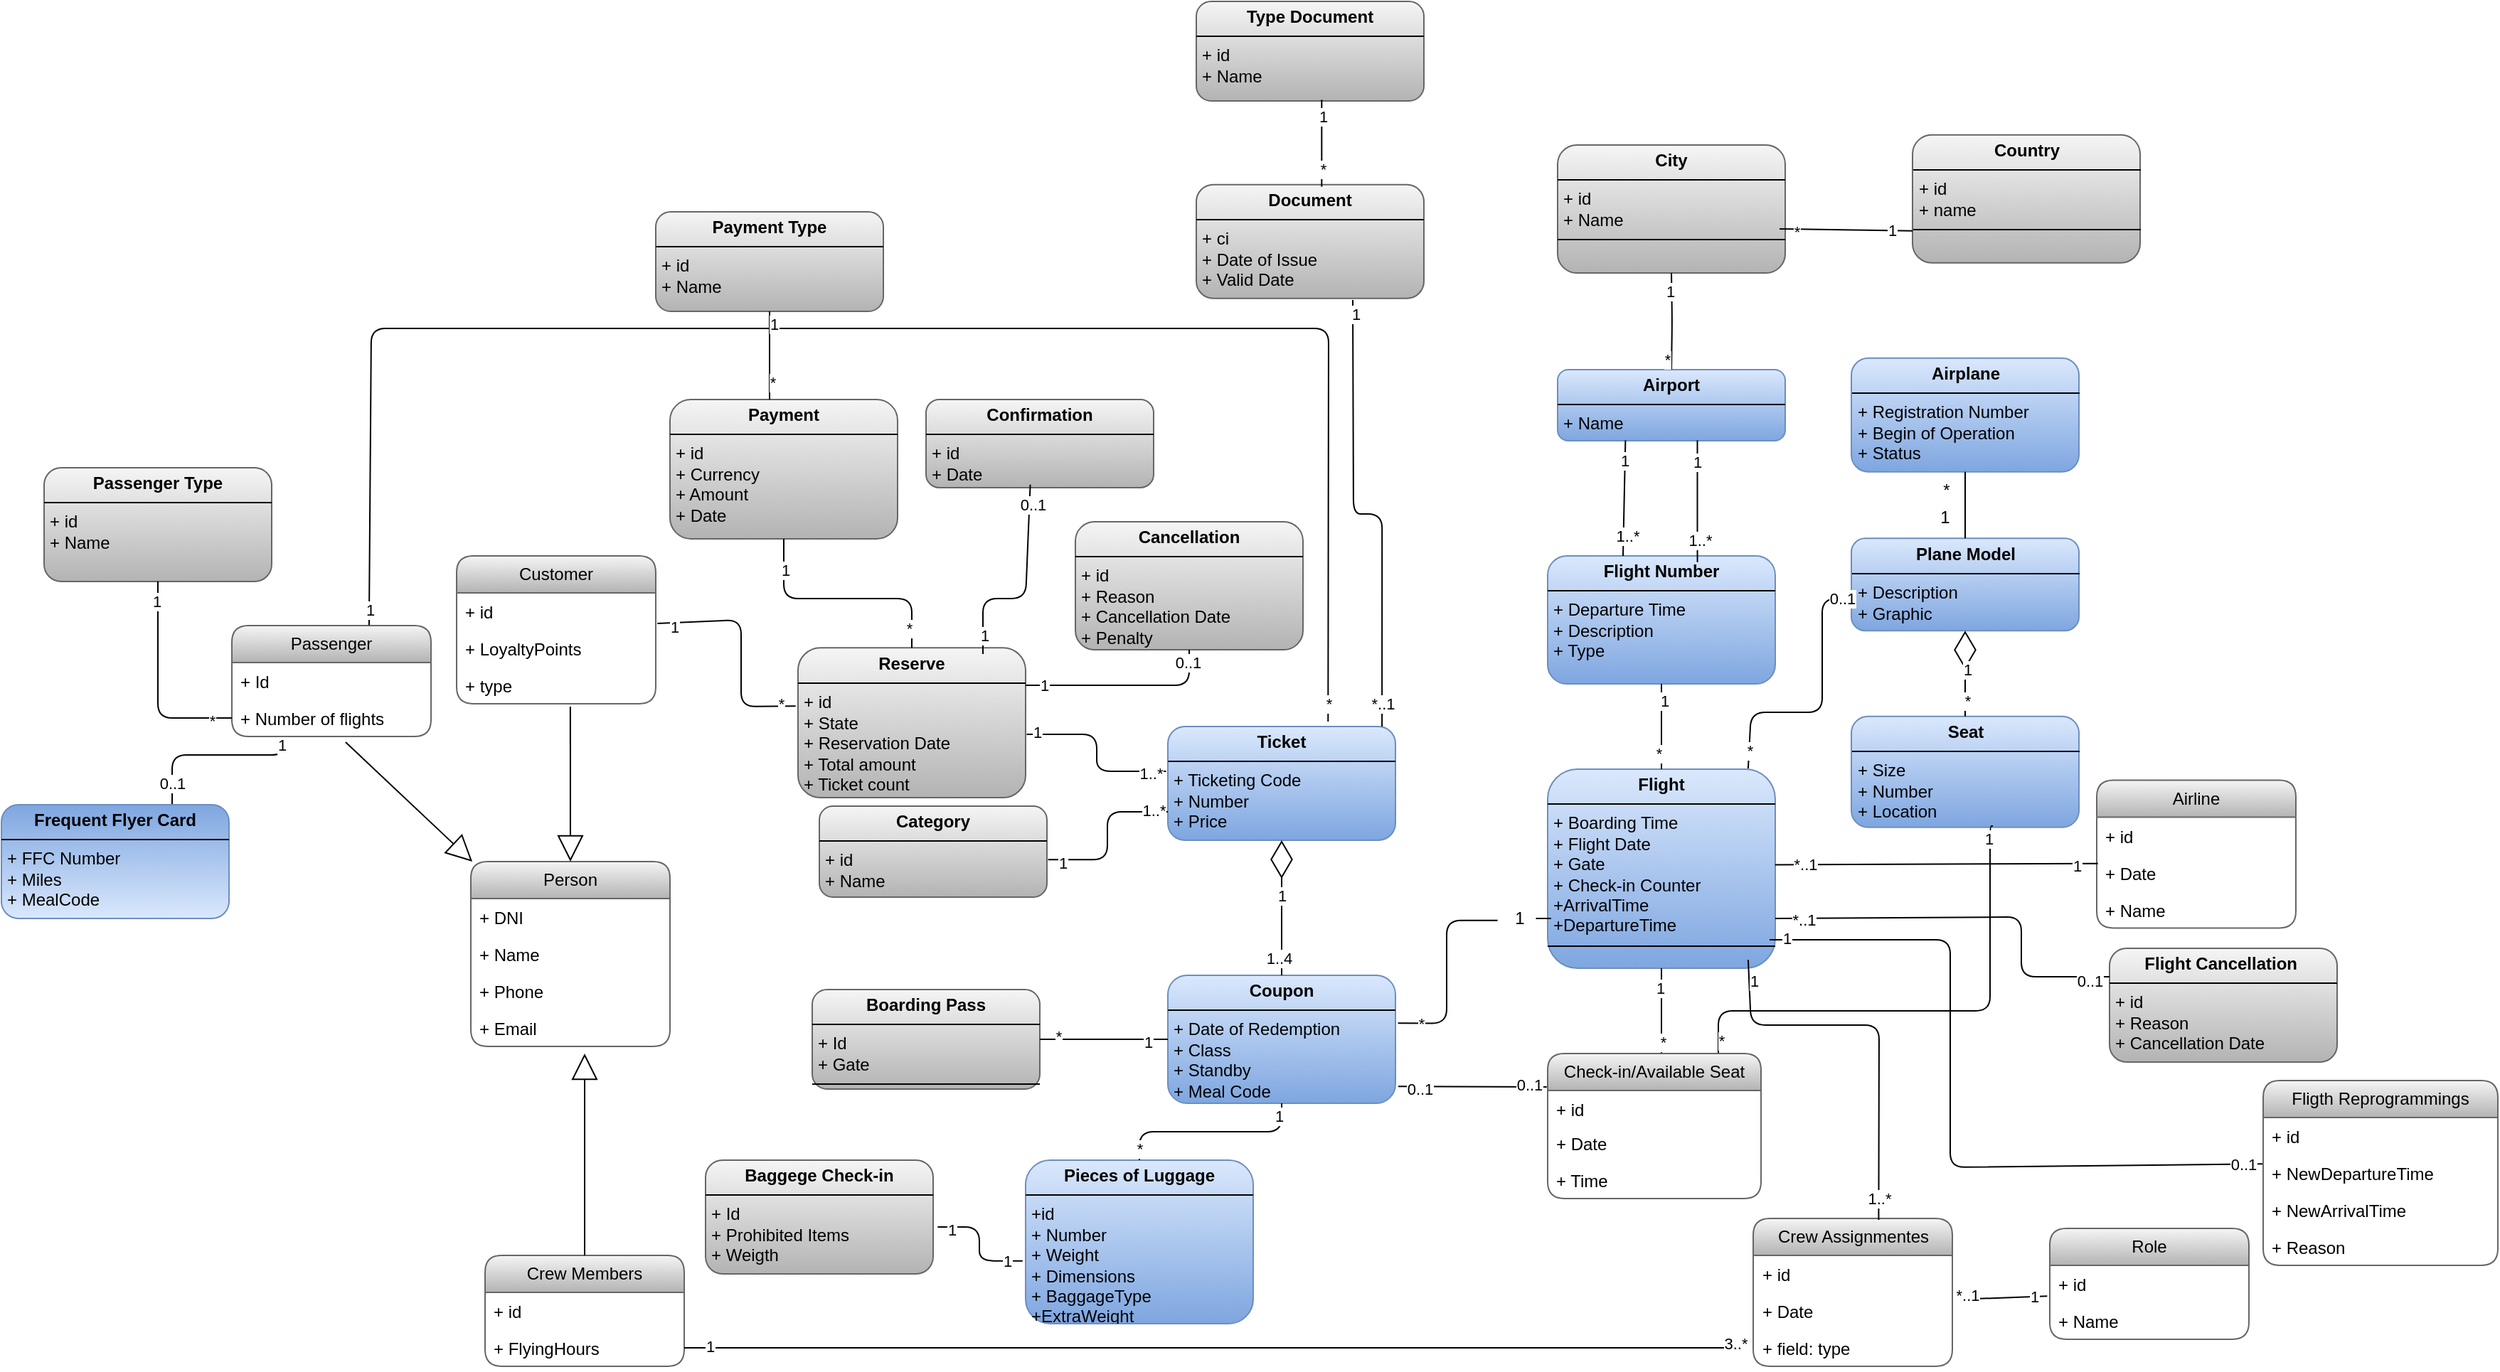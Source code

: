 <mxfile version="24.7.17">
  <diagram name="Page-1" id="GYt-aJJ-jVVPIxc6knk6">
    <mxGraphModel dx="3593" dy="1543" grid="1" gridSize="10" guides="1" tooltips="1" connect="1" arrows="1" fold="1" page="1" pageScale="1" pageWidth="850" pageHeight="1100" math="0" shadow="0">
      <root>
        <mxCell id="0" />
        <mxCell id="1" parent="0" />
        <mxCell id="VLrxsNaVs1hE1eF33SKw-1" value="&lt;p style=&quot;margin:0px;margin-top:4px;text-align:center;&quot;&gt;&lt;b&gt;Ticket&lt;/b&gt;&lt;/p&gt;&lt;hr size=&quot;1&quot; style=&quot;border-style:solid;&quot;&gt;&lt;p style=&quot;margin:0px;margin-left:4px;&quot;&gt;+ Ticketing Code&lt;/p&gt;&lt;p style=&quot;margin:0px;margin-left:4px;&quot;&gt;+ Number&lt;/p&gt;&lt;p style=&quot;margin:0px;margin-left:4px;&quot;&gt;+ Price&lt;/p&gt;&lt;hr size=&quot;1&quot; style=&quot;border-style:solid;&quot;&gt;&lt;p style=&quot;margin:0px;margin-left:4px;&quot;&gt;&lt;br&gt;&lt;/p&gt;" style="verticalAlign=top;align=left;overflow=fill;html=1;whiteSpace=wrap;fillColor=#dae8fc;rounded=1;gradientColor=#7ea6e0;strokeColor=#6c8ebf;" parent="1" vertex="1">
          <mxGeometry x="-1240" y="410" width="160" height="80" as="geometry" />
        </mxCell>
        <mxCell id="VLrxsNaVs1hE1eF33SKw-2" value="&lt;p style=&quot;margin:0px;margin-top:4px;text-align:center;&quot;&gt;&lt;b&gt;Coupon&lt;/b&gt;&lt;/p&gt;&lt;hr size=&quot;1&quot; style=&quot;border-style:solid;&quot;&gt;&lt;p style=&quot;margin:0px;margin-left:4px;&quot;&gt;+ Date of Redemption&lt;/p&gt;&lt;p style=&quot;margin:0px;margin-left:4px;&quot;&gt;+ Class&lt;/p&gt;&lt;p style=&quot;margin:0px;margin-left:4px;&quot;&gt;+ Standby&lt;/p&gt;&lt;p style=&quot;margin:0px;margin-left:4px;&quot;&gt;+ Meal Code&lt;/p&gt;&lt;hr size=&quot;1&quot; style=&quot;border-style:solid;&quot;&gt;&lt;p style=&quot;margin:0px;margin-left:4px;&quot;&gt;&lt;br&gt;&lt;/p&gt;" style="verticalAlign=top;align=left;overflow=fill;html=1;whiteSpace=wrap;fillColor=#dae8fc;rounded=1;gradientColor=#7ea6e0;strokeColor=#6c8ebf;" parent="1" vertex="1">
          <mxGeometry x="-1240" y="585" width="160" height="90" as="geometry" />
        </mxCell>
        <mxCell id="VLrxsNaVs1hE1eF33SKw-3" value="&lt;p style=&quot;margin:0px;margin-top:4px;text-align:center;&quot;&gt;&lt;b&gt;Pieces of Luggage&lt;/b&gt;&lt;/p&gt;&lt;hr size=&quot;1&quot; style=&quot;border-style:solid;&quot;&gt;&lt;p style=&quot;margin:0px;margin-left:4px;&quot;&gt;+id&lt;/p&gt;&lt;p style=&quot;margin:0px;margin-left:4px;&quot;&gt;+ Number&lt;/p&gt;&lt;p style=&quot;margin:0px;margin-left:4px;&quot;&gt;+ Weight&lt;/p&gt;&lt;p style=&quot;margin:0px;margin-left:4px;&quot;&gt;+ Dimensions&lt;/p&gt;&lt;p style=&quot;margin:0px;margin-left:4px;&quot;&gt;+ BaggageType&lt;/p&gt;&lt;p style=&quot;margin:0px;margin-left:4px;&quot;&gt;+ExtraWeight&lt;/p&gt;&lt;hr size=&quot;1&quot; style=&quot;border-style:solid;&quot;&gt;&lt;p style=&quot;margin:0px;margin-left:4px;&quot;&gt;&lt;br&gt;&lt;/p&gt;" style="verticalAlign=top;align=left;overflow=fill;html=1;whiteSpace=wrap;fillColor=#dae8fc;rounded=1;gradientColor=#7ea6e0;strokeColor=#6c8ebf;" parent="1" vertex="1">
          <mxGeometry x="-1340" y="715" width="160" height="115" as="geometry" />
        </mxCell>
        <mxCell id="VLrxsNaVs1hE1eF33SKw-4" value="" style="endArrow=diamondThin;endFill=0;endSize=24;html=1;rounded=1;entryX=0.5;entryY=1;entryDx=0;entryDy=0;exitX=0.5;exitY=0;exitDx=0;exitDy=0;" parent="1" source="VLrxsNaVs1hE1eF33SKw-2" target="VLrxsNaVs1hE1eF33SKw-1" edge="1">
          <mxGeometry width="160" relative="1" as="geometry">
            <mxPoint x="-1160" y="550" as="sourcePoint" />
            <mxPoint x="-1000" y="550" as="targetPoint" />
          </mxGeometry>
        </mxCell>
        <mxCell id="hr59GouKDqJpy-4DqZ-8-57" value="1..4" style="edgeLabel;html=1;align=center;verticalAlign=middle;resizable=0;points=[];" vertex="1" connectable="0" parent="VLrxsNaVs1hE1eF33SKw-4">
          <mxGeometry x="-0.74" y="2" relative="1" as="geometry">
            <mxPoint as="offset" />
          </mxGeometry>
        </mxCell>
        <mxCell id="hr59GouKDqJpy-4DqZ-8-58" value="1" style="edgeLabel;html=1;align=center;verticalAlign=middle;resizable=0;points=[];" vertex="1" connectable="0" parent="VLrxsNaVs1hE1eF33SKw-4">
          <mxGeometry x="0.194" relative="1" as="geometry">
            <mxPoint as="offset" />
          </mxGeometry>
        </mxCell>
        <mxCell id="VLrxsNaVs1hE1eF33SKw-6" value="" style="endArrow=none;html=1;edgeStyle=orthogonalEdgeStyle;rounded=1;entryX=0.5;entryY=0;entryDx=0;entryDy=0;exitX=0.5;exitY=1;exitDx=0;exitDy=0;" parent="1" source="VLrxsNaVs1hE1eF33SKw-2" target="VLrxsNaVs1hE1eF33SKw-3" edge="1">
          <mxGeometry relative="1" as="geometry">
            <mxPoint x="-1170" y="750" as="sourcePoint" />
            <mxPoint x="-1010" y="750" as="targetPoint" />
          </mxGeometry>
        </mxCell>
        <mxCell id="hr59GouKDqJpy-4DqZ-8-43" value="1" style="edgeLabel;html=1;align=center;verticalAlign=middle;resizable=0;points=[];" vertex="1" connectable="0" parent="VLrxsNaVs1hE1eF33SKw-6">
          <mxGeometry x="-0.87" y="-2" relative="1" as="geometry">
            <mxPoint as="offset" />
          </mxGeometry>
        </mxCell>
        <mxCell id="hr59GouKDqJpy-4DqZ-8-44" value="*" style="edgeLabel;html=1;align=center;verticalAlign=middle;resizable=0;points=[];" vertex="1" connectable="0" parent="VLrxsNaVs1hE1eF33SKw-6">
          <mxGeometry x="0.875" relative="1" as="geometry">
            <mxPoint as="offset" />
          </mxGeometry>
        </mxCell>
        <mxCell id="VLrxsNaVs1hE1eF33SKw-8" value="" style="endArrow=none;html=1;edgeStyle=orthogonalEdgeStyle;rounded=1;exitX=0.264;exitY=1.077;exitDx=0;exitDy=0;entryX=0.75;entryY=0;entryDx=0;entryDy=0;exitPerimeter=0;" parent="1" source="VLrxsNaVs1hE1eF33SKw-155" target="VLrxsNaVs1hE1eF33SKw-97" edge="1">
          <mxGeometry relative="1" as="geometry">
            <mxPoint x="-1870.98" y="443" as="sourcePoint" />
            <mxPoint x="-1869.96" y="533" as="targetPoint" />
            <Array as="points">
              <mxPoint x="-1861" y="430" />
              <mxPoint x="-1940" y="430" />
            </Array>
          </mxGeometry>
        </mxCell>
        <mxCell id="hr59GouKDqJpy-4DqZ-8-48" value="1" style="edgeLabel;html=1;align=center;verticalAlign=middle;resizable=0;points=[];" vertex="1" connectable="0" parent="VLrxsNaVs1hE1eF33SKw-8">
          <mxGeometry x="-0.935" y="-2" relative="1" as="geometry">
            <mxPoint as="offset" />
          </mxGeometry>
        </mxCell>
        <mxCell id="hr59GouKDqJpy-4DqZ-8-50" value="0..1" style="edgeLabel;html=1;align=center;verticalAlign=middle;resizable=0;points=[];" vertex="1" connectable="0" parent="VLrxsNaVs1hE1eF33SKw-8">
          <mxGeometry x="0.761" relative="1" as="geometry">
            <mxPoint as="offset" />
          </mxGeometry>
        </mxCell>
        <mxCell id="VLrxsNaVs1hE1eF33SKw-12" value="&lt;p style=&quot;margin:0px;margin-top:4px;text-align:center;&quot;&gt;&lt;b&gt;Airport&lt;/b&gt;&lt;/p&gt;&lt;hr size=&quot;1&quot; style=&quot;border-style:solid;&quot;&gt;&lt;p style=&quot;margin:0px;margin-left:4px;&quot;&gt;+ Name&lt;/p&gt;&lt;hr size=&quot;1&quot; style=&quot;border-style:solid;&quot;&gt;&lt;p style=&quot;margin:0px;margin-left:4px;&quot;&gt;&lt;br&gt;&lt;/p&gt;" style="verticalAlign=top;align=left;overflow=fill;html=1;whiteSpace=wrap;fillColor=#dae8fc;rounded=1;gradientColor=#7ea6e0;strokeColor=#6c8ebf;" parent="1" vertex="1">
          <mxGeometry x="-966" y="159" width="160" height="50" as="geometry" />
        </mxCell>
        <mxCell id="VLrxsNaVs1hE1eF33SKw-13" value="&lt;p style=&quot;margin:0px;margin-top:4px;text-align:center;&quot;&gt;&lt;b&gt;Flight Number&lt;/b&gt;&lt;/p&gt;&lt;hr size=&quot;1&quot; style=&quot;border-style:solid;&quot;&gt;&lt;p style=&quot;margin:0px;margin-left:4px;&quot;&gt;+ Departure Time&lt;/p&gt;&lt;p style=&quot;margin:0px;margin-left:4px;&quot;&gt;+ Description&lt;/p&gt;&lt;p style=&quot;margin:0px;margin-left:4px;&quot;&gt;+ Type&amp;nbsp;&lt;/p&gt;&lt;p style=&quot;margin:0px;margin-left:4px;&quot;&gt;&lt;/p&gt;&lt;p style=&quot;margin:0px;margin-left:4px;&quot;&gt;&lt;br&gt;&lt;/p&gt;" style="verticalAlign=top;align=left;overflow=fill;html=1;whiteSpace=wrap;fillColor=#dae8fc;rounded=1;gradientColor=#7ea6e0;strokeColor=#6c8ebf;" parent="1" vertex="1">
          <mxGeometry x="-973" y="290" width="160" height="90" as="geometry" />
        </mxCell>
        <mxCell id="VLrxsNaVs1hE1eF33SKw-14" value="&lt;p style=&quot;margin:0px;margin-top:4px;text-align:center;&quot;&gt;&lt;b&gt;Flight&lt;/b&gt;&lt;/p&gt;&lt;hr size=&quot;1&quot; style=&quot;border-style:solid;&quot;&gt;&lt;p style=&quot;margin:0px;margin-left:4px;&quot;&gt;+ Boarding Time&lt;/p&gt;&lt;p style=&quot;margin:0px;margin-left:4px;&quot;&gt;+ Flight Date&lt;/p&gt;&lt;p style=&quot;margin:0px;margin-left:4px;&quot;&gt;+ Gate&amp;nbsp;&lt;/p&gt;&lt;p style=&quot;margin:0px;margin-left:4px;&quot;&gt;+ Check-in Counter&lt;/p&gt;&lt;p style=&quot;margin:0px;margin-left:4px;&quot;&gt;+ArrivalTime&lt;/p&gt;&lt;p style=&quot;margin:0px;margin-left:4px;&quot;&gt;+DepartureTime&lt;/p&gt;&lt;hr size=&quot;1&quot; style=&quot;border-style:solid;&quot;&gt;&lt;p style=&quot;margin:0px;margin-left:4px;&quot;&gt;&lt;br&gt;&lt;/p&gt;" style="verticalAlign=top;align=left;overflow=fill;html=1;whiteSpace=wrap;fillColor=#dae8fc;rounded=1;gradientColor=#7ea6e0;strokeColor=#6c8ebf;" parent="1" vertex="1">
          <mxGeometry x="-973" y="440" width="160" height="140" as="geometry" />
        </mxCell>
        <mxCell id="VLrxsNaVs1hE1eF33SKw-16" value="" style="endArrow=none;html=1;edgeStyle=orthogonalEdgeStyle;rounded=1;exitX=0.5;exitY=1;exitDx=0;exitDy=0;entryX=0.5;entryY=0;entryDx=0;entryDy=0;" parent="1" source="VLrxsNaVs1hE1eF33SKw-13" target="VLrxsNaVs1hE1eF33SKw-14" edge="1">
          <mxGeometry relative="1" as="geometry">
            <mxPoint x="-1093" y="500" as="sourcePoint" />
            <mxPoint x="-933" y="500" as="targetPoint" />
          </mxGeometry>
        </mxCell>
        <mxCell id="hr59GouKDqJpy-4DqZ-8-71" value="*" style="edgeLabel;html=1;align=center;verticalAlign=middle;resizable=0;points=[];" vertex="1" connectable="0" parent="VLrxsNaVs1hE1eF33SKw-16">
          <mxGeometry x="0.61" y="-2" relative="1" as="geometry">
            <mxPoint as="offset" />
          </mxGeometry>
        </mxCell>
        <mxCell id="hr59GouKDqJpy-4DqZ-8-72" value="1" style="edgeLabel;html=1;align=center;verticalAlign=middle;resizable=0;points=[];" vertex="1" connectable="0" parent="VLrxsNaVs1hE1eF33SKw-16">
          <mxGeometry x="-0.607" y="2" relative="1" as="geometry">
            <mxPoint as="offset" />
          </mxGeometry>
        </mxCell>
        <mxCell id="VLrxsNaVs1hE1eF33SKw-17" value="" style="endArrow=none;html=1;edgeStyle=orthogonalEdgeStyle;rounded=1;entryX=0;entryY=0.75;entryDx=0;entryDy=0;" parent="1" source="VLrxsNaVs1hE1eF33SKw-25" target="VLrxsNaVs1hE1eF33SKw-14" edge="1">
          <mxGeometry relative="1" as="geometry">
            <mxPoint x="-990" y="540" as="sourcePoint" />
            <mxPoint x="-950" y="585" as="targetPoint" />
            <Array as="points" />
          </mxGeometry>
        </mxCell>
        <mxCell id="VLrxsNaVs1hE1eF33SKw-18" value="" style="endArrow=none;html=1;edgeStyle=orthogonalEdgeStyle;rounded=1;exitX=0.5;exitY=1;exitDx=0;exitDy=0;entryX=0.5;entryY=0;entryDx=0;entryDy=0;" parent="1" source="VLrxsNaVs1hE1eF33SKw-14" edge="1">
          <mxGeometry relative="1" as="geometry">
            <mxPoint x="-960" y="550" as="sourcePoint" />
            <mxPoint x="-893" y="643" as="targetPoint" />
          </mxGeometry>
        </mxCell>
        <mxCell id="hr59GouKDqJpy-4DqZ-8-64" value="1" style="edgeLabel;html=1;align=center;verticalAlign=middle;resizable=0;points=[];" vertex="1" connectable="0" parent="VLrxsNaVs1hE1eF33SKw-18">
          <mxGeometry x="-0.574" y="-1" relative="1" as="geometry">
            <mxPoint as="offset" />
          </mxGeometry>
        </mxCell>
        <mxCell id="hr59GouKDqJpy-4DqZ-8-65" value="*" style="edgeLabel;html=1;align=center;verticalAlign=middle;resizable=0;points=[];" vertex="1" connectable="0" parent="VLrxsNaVs1hE1eF33SKw-18">
          <mxGeometry x="0.646" y="1" relative="1" as="geometry">
            <mxPoint as="offset" />
          </mxGeometry>
        </mxCell>
        <mxCell id="VLrxsNaVs1hE1eF33SKw-31" value="&lt;p style=&quot;margin:0px;margin-top:4px;text-align:center;&quot;&gt;&lt;b&gt;Airplane&lt;/b&gt;&lt;/p&gt;&lt;hr size=&quot;1&quot; style=&quot;border-style:solid;&quot;&gt;&lt;p style=&quot;margin:0px;margin-left:4px;&quot;&gt;+ Registration Number&lt;/p&gt;&lt;p style=&quot;margin:0px;margin-left:4px;&quot;&gt;+ Begin of Operation&amp;nbsp;&lt;/p&gt;&lt;p style=&quot;margin:0px;margin-left:4px;&quot;&gt;+ Status&lt;/p&gt;&lt;hr size=&quot;1&quot; style=&quot;border-style:solid;&quot;&gt;&lt;p style=&quot;margin:0px;margin-left:4px;&quot;&gt;&lt;br&gt;&lt;/p&gt;" style="verticalAlign=top;align=left;overflow=fill;html=1;whiteSpace=wrap;fillColor=#dae8fc;rounded=1;gradientColor=#7ea6e0;strokeColor=#6c8ebf;" parent="1" vertex="1">
          <mxGeometry x="-759.5" y="150.87" width="160" height="80" as="geometry" />
        </mxCell>
        <mxCell id="VLrxsNaVs1hE1eF33SKw-32" value="&lt;p style=&quot;margin:0px;margin-top:4px;text-align:center;&quot;&gt;&lt;b&gt;Plane Model&lt;/b&gt;&lt;/p&gt;&lt;hr size=&quot;1&quot; style=&quot;border-style:solid;&quot;&gt;&lt;p style=&quot;margin:0px;margin-left:4px;&quot;&gt;+ Description&lt;/p&gt;&lt;p style=&quot;margin:0px;margin-left:4px;&quot;&gt;+ Graphic&lt;/p&gt;&lt;hr size=&quot;1&quot; style=&quot;border-style:solid;&quot;&gt;&lt;p style=&quot;margin:0px;margin-left:4px;&quot;&gt;&lt;br&gt;&lt;/p&gt;" style="verticalAlign=top;align=left;overflow=fill;html=1;whiteSpace=wrap;fillColor=#dae8fc;rounded=1;gradientColor=#7ea6e0;strokeColor=#6c8ebf;" parent="1" vertex="1">
          <mxGeometry x="-759.5" y="277.62" width="160" height="65" as="geometry" />
        </mxCell>
        <mxCell id="VLrxsNaVs1hE1eF33SKw-33" value="&lt;p style=&quot;margin:0px;margin-top:4px;text-align:center;&quot;&gt;&lt;b&gt;Seat&lt;/b&gt;&lt;/p&gt;&lt;hr size=&quot;1&quot; style=&quot;border-style:solid;&quot;&gt;&lt;p style=&quot;margin:0px;margin-left:4px;&quot;&gt;+ Size&lt;/p&gt;&lt;p style=&quot;margin:0px;margin-left:4px;&quot;&gt;+ Number&amp;nbsp;&lt;/p&gt;&lt;p style=&quot;margin:0px;margin-left:4px;&quot;&gt;+ Location&lt;/p&gt;&lt;hr size=&quot;1&quot; style=&quot;border-style:solid;&quot;&gt;&lt;p style=&quot;margin:0px;margin-left:4px;&quot;&gt;&lt;br&gt;&lt;/p&gt;" style="verticalAlign=top;align=left;overflow=fill;html=1;whiteSpace=wrap;fillColor=#dae8fc;rounded=1;gradientColor=#7ea6e0;strokeColor=#6c8ebf;" parent="1" vertex="1">
          <mxGeometry x="-759.5" y="402.87" width="160" height="78" as="geometry" />
        </mxCell>
        <mxCell id="VLrxsNaVs1hE1eF33SKw-34" value="" style="endArrow=none;html=1;edgeStyle=orthogonalEdgeStyle;rounded=1;exitX=0.5;exitY=0;exitDx=0;exitDy=0;entryX=0.5;entryY=1;entryDx=0;entryDy=0;" parent="1" source="VLrxsNaVs1hE1eF33SKw-32" target="VLrxsNaVs1hE1eF33SKw-31" edge="1">
          <mxGeometry relative="1" as="geometry">
            <mxPoint x="-820.5" y="322.87" as="sourcePoint" />
            <mxPoint x="-660.5" y="322.87" as="targetPoint" />
          </mxGeometry>
        </mxCell>
        <mxCell id="VLrxsNaVs1hE1eF33SKw-35" value="" style="endArrow=diamondThin;endFill=0;endSize=24;html=1;rounded=1;entryX=0.5;entryY=1;entryDx=0;entryDy=0;exitX=0.5;exitY=0;exitDx=0;exitDy=0;" parent="1" source="VLrxsNaVs1hE1eF33SKw-33" target="VLrxsNaVs1hE1eF33SKw-32" edge="1">
          <mxGeometry width="160" relative="1" as="geometry">
            <mxPoint x="-793.5" y="444.87" as="sourcePoint" />
            <mxPoint x="-633.5" y="444.87" as="targetPoint" />
          </mxGeometry>
        </mxCell>
        <mxCell id="hr59GouKDqJpy-4DqZ-8-76" value="*" style="edgeLabel;html=1;align=center;verticalAlign=middle;resizable=0;points=[];" vertex="1" connectable="0" parent="VLrxsNaVs1hE1eF33SKw-35">
          <mxGeometry x="-0.632" y="-1" relative="1" as="geometry">
            <mxPoint as="offset" />
          </mxGeometry>
        </mxCell>
        <mxCell id="hr59GouKDqJpy-4DqZ-8-77" value="1" style="edgeLabel;html=1;align=center;verticalAlign=middle;resizable=0;points=[];" vertex="1" connectable="0" parent="VLrxsNaVs1hE1eF33SKw-35">
          <mxGeometry x="0.118" y="-1" relative="1" as="geometry">
            <mxPoint as="offset" />
          </mxGeometry>
        </mxCell>
        <mxCell id="VLrxsNaVs1hE1eF33SKw-36" value="" style="endArrow=none;html=1;edgeStyle=orthogonalEdgeStyle;rounded=1;exitX=0.75;exitY=0;exitDx=0;exitDy=0;" parent="1" edge="1">
          <mxGeometry relative="1" as="geometry">
            <mxPoint x="-853" y="643" as="sourcePoint" />
            <mxPoint x="-660" y="480" as="targetPoint" />
            <Array as="points">
              <mxPoint x="-853" y="610" />
              <mxPoint x="-662" y="610" />
              <mxPoint x="-662" y="480" />
            </Array>
          </mxGeometry>
        </mxCell>
        <mxCell id="hr59GouKDqJpy-4DqZ-8-68" value="1" style="edgeLabel;html=1;align=center;verticalAlign=middle;resizable=0;points=[];" vertex="1" connectable="0" parent="VLrxsNaVs1hE1eF33SKw-36">
          <mxGeometry x="0.938" y="1" relative="1" as="geometry">
            <mxPoint as="offset" />
          </mxGeometry>
        </mxCell>
        <mxCell id="hr59GouKDqJpy-4DqZ-8-69" value="*" style="edgeLabel;html=1;align=center;verticalAlign=middle;resizable=0;points=[];" vertex="1" connectable="0" parent="VLrxsNaVs1hE1eF33SKw-36">
          <mxGeometry x="-0.932" y="-2" relative="1" as="geometry">
            <mxPoint as="offset" />
          </mxGeometry>
        </mxCell>
        <mxCell id="VLrxsNaVs1hE1eF33SKw-40" value="*" style="text;html=1;align=center;verticalAlign=middle;resizable=0;points=[];autosize=1;strokeColor=none;fillColor=none;rounded=1;" parent="1" vertex="1">
          <mxGeometry x="-704.5" y="230.87" width="23" height="26" as="geometry" />
        </mxCell>
        <mxCell id="VLrxsNaVs1hE1eF33SKw-41" value="1" style="text;html=1;align=center;verticalAlign=middle;resizable=0;points=[];autosize=1;strokeColor=none;fillColor=none;rounded=1;" parent="1" vertex="1">
          <mxGeometry x="-706.5" y="249.87" width="25" height="26" as="geometry" />
        </mxCell>
        <mxCell id="VLrxsNaVs1hE1eF33SKw-46" value="&lt;p style=&quot;margin:0px;margin-top:4px;text-align:center;&quot;&gt;&lt;b&gt;Boarding Pass&lt;/b&gt;&lt;/p&gt;&lt;hr size=&quot;1&quot; style=&quot;border-style:solid;&quot;&gt;&lt;p style=&quot;margin:0px;margin-left:4px;&quot;&gt;+ Id&amp;nbsp;&lt;/p&gt;&lt;p style=&quot;margin:0px;margin-left:4px;&quot;&gt;+ Gate&lt;/p&gt;&lt;hr size=&quot;1&quot; style=&quot;border-style:solid;&quot;&gt;&lt;p style=&quot;margin:0px;margin-left:4px;&quot;&gt;&lt;br&gt;&lt;/p&gt;" style="verticalAlign=top;align=left;overflow=fill;html=1;whiteSpace=wrap;fillColor=#f5f5f5;rounded=1;gradientColor=#b3b3b3;strokeColor=#666666;" parent="1" vertex="1">
          <mxGeometry x="-1490" y="595" width="160" height="70" as="geometry" />
        </mxCell>
        <mxCell id="VLrxsNaVs1hE1eF33SKw-47" style="edgeStyle=orthogonalEdgeStyle;rounded=1;orthogonalLoop=1;jettySize=auto;html=1;exitX=0.5;exitY=1;exitDx=0;exitDy=0;" parent="1" source="VLrxsNaVs1hE1eF33SKw-46" target="VLrxsNaVs1hE1eF33SKw-46" edge="1">
          <mxGeometry relative="1" as="geometry" />
        </mxCell>
        <mxCell id="VLrxsNaVs1hE1eF33SKw-48" value="&lt;p style=&quot;margin:0px;margin-top:4px;text-align:center;&quot;&gt;&lt;b&gt;Baggege Check-in&lt;/b&gt;&lt;/p&gt;&lt;hr size=&quot;1&quot; style=&quot;border-style:solid;&quot;&gt;&lt;p style=&quot;margin:0px;margin-left:4px;&quot;&gt;+ Id&lt;/p&gt;&lt;p style=&quot;margin:0px;margin-left:4px;&quot;&gt;+ Prohibited Items&lt;/p&gt;&lt;p style=&quot;margin:0px;margin-left:4px;&quot;&gt;+ Weigth&lt;/p&gt;&lt;hr size=&quot;1&quot; style=&quot;border-style:solid;&quot;&gt;&lt;p style=&quot;margin:0px;margin-left:4px;&quot;&gt;&lt;br&gt;&lt;/p&gt;&lt;p style=&quot;margin:0px;margin-left:4px;&quot;&gt;&lt;br&gt;&lt;/p&gt;" style="verticalAlign=top;align=left;overflow=fill;html=1;whiteSpace=wrap;fillColor=#f5f5f5;rounded=1;gradientColor=#b3b3b3;strokeColor=#666666;" parent="1" vertex="1">
          <mxGeometry x="-1565" y="715" width="160" height="80" as="geometry" />
        </mxCell>
        <mxCell id="VLrxsNaVs1hE1eF33SKw-49" value="" style="endArrow=none;html=1;edgeStyle=orthogonalEdgeStyle;rounded=1;exitX=1;exitY=0.5;exitDx=0;exitDy=0;entryX=0;entryY=0.5;entryDx=0;entryDy=0;" parent="1" source="VLrxsNaVs1hE1eF33SKw-46" target="VLrxsNaVs1hE1eF33SKw-2" edge="1">
          <mxGeometry relative="1" as="geometry">
            <mxPoint x="-1410" y="735" as="sourcePoint" />
            <mxPoint x="-1250" y="735" as="targetPoint" />
          </mxGeometry>
        </mxCell>
        <mxCell id="hr59GouKDqJpy-4DqZ-8-55" value="1" style="edgeLabel;html=1;align=center;verticalAlign=middle;resizable=0;points=[];" vertex="1" connectable="0" parent="VLrxsNaVs1hE1eF33SKw-49">
          <mxGeometry x="0.694" y="-2" relative="1" as="geometry">
            <mxPoint as="offset" />
          </mxGeometry>
        </mxCell>
        <mxCell id="hr59GouKDqJpy-4DqZ-8-56" value="*" style="edgeLabel;html=1;align=center;verticalAlign=middle;resizable=0;points=[];" vertex="1" connectable="0" parent="VLrxsNaVs1hE1eF33SKw-49">
          <mxGeometry x="-0.717" y="2" relative="1" as="geometry">
            <mxPoint as="offset" />
          </mxGeometry>
        </mxCell>
        <mxCell id="VLrxsNaVs1hE1eF33SKw-50" value="" style="endArrow=none;html=1;edgeStyle=orthogonalEdgeStyle;rounded=1;exitX=1.02;exitY=0.587;exitDx=0;exitDy=0;exitPerimeter=0;entryX=-0.013;entryY=0.616;entryDx=0;entryDy=0;entryPerimeter=0;" parent="1" source="VLrxsNaVs1hE1eF33SKw-48" target="VLrxsNaVs1hE1eF33SKw-3" edge="1">
          <mxGeometry relative="1" as="geometry">
            <mxPoint x="-1510" y="705" as="sourcePoint" />
            <mxPoint x="-1350" y="705" as="targetPoint" />
          </mxGeometry>
        </mxCell>
        <mxCell id="hr59GouKDqJpy-4DqZ-8-41" value="1" style="edgeLabel;html=1;align=center;verticalAlign=middle;resizable=0;points=[];" vertex="1" connectable="0" parent="VLrxsNaVs1hE1eF33SKw-50">
          <mxGeometry x="0.729" relative="1" as="geometry">
            <mxPoint as="offset" />
          </mxGeometry>
        </mxCell>
        <mxCell id="hr59GouKDqJpy-4DqZ-8-42" value="1" style="edgeLabel;html=1;align=center;verticalAlign=middle;resizable=0;points=[];" vertex="1" connectable="0" parent="VLrxsNaVs1hE1eF33SKw-50">
          <mxGeometry x="-0.767" y="-2" relative="1" as="geometry">
            <mxPoint as="offset" />
          </mxGeometry>
        </mxCell>
        <mxCell id="VLrxsNaVs1hE1eF33SKw-55" value="&lt;p style=&quot;margin:0px;margin-top:4px;text-align:center;&quot;&gt;&lt;b&gt;City&lt;/b&gt;&lt;/p&gt;&lt;hr size=&quot;1&quot; style=&quot;border-style:solid;&quot;&gt;&lt;p style=&quot;margin:0px;margin-left:4px;&quot;&gt;+ id&amp;nbsp;&lt;/p&gt;&lt;p style=&quot;margin:0px;margin-left:4px;&quot;&gt;+ Name&lt;/p&gt;&lt;hr size=&quot;1&quot; style=&quot;border-style:solid;&quot;&gt;&lt;p style=&quot;margin:0px;margin-left:4px;&quot;&gt;&lt;br&gt;&lt;/p&gt;" style="verticalAlign=top;align=left;overflow=fill;html=1;whiteSpace=wrap;fillColor=#f5f5f5;rounded=1;gradientColor=#b3b3b3;strokeColor=#666666;" parent="1" vertex="1">
          <mxGeometry x="-966" y="1" width="160" height="90" as="geometry" />
        </mxCell>
        <mxCell id="VLrxsNaVs1hE1eF33SKw-56" value="&lt;p style=&quot;margin:0px;margin-top:4px;text-align:center;&quot;&gt;&lt;b&gt;Country&lt;/b&gt;&lt;/p&gt;&lt;hr size=&quot;1&quot; style=&quot;border-style:solid;&quot;&gt;&lt;p style=&quot;margin:0px;margin-left:4px;&quot;&gt;+ id&lt;/p&gt;&lt;p style=&quot;margin:0px;margin-left:4px;&quot;&gt;+ name&lt;/p&gt;&lt;hr size=&quot;1&quot; style=&quot;border-style:solid;&quot;&gt;&lt;p style=&quot;margin:0px;margin-left:4px;&quot;&gt;&lt;br&gt;&lt;/p&gt;" style="verticalAlign=top;align=left;overflow=fill;html=1;whiteSpace=wrap;fillColor=#f5f5f5;rounded=1;gradientColor=#b3b3b3;strokeColor=#666666;" parent="1" vertex="1">
          <mxGeometry x="-716.5" y="-6.13" width="160" height="90" as="geometry" />
        </mxCell>
        <mxCell id="VLrxsNaVs1hE1eF33SKw-57" value="" style="endArrow=none;html=1;edgeStyle=orthogonalEdgeStyle;rounded=1;entryX=0.5;entryY=1;entryDx=0;entryDy=0;" parent="1" target="VLrxsNaVs1hE1eF33SKw-55" edge="1">
          <mxGeometry relative="1" as="geometry">
            <mxPoint x="-886" y="159" as="sourcePoint" />
            <mxPoint x="-713" y="129" as="targetPoint" />
          </mxGeometry>
        </mxCell>
        <mxCell id="hr59GouKDqJpy-4DqZ-8-80" value="1" style="edgeLabel;html=1;align=center;verticalAlign=middle;resizable=0;points=[];" vertex="1" connectable="0" parent="VLrxsNaVs1hE1eF33SKw-57">
          <mxGeometry x="0.619" y="1" relative="1" as="geometry">
            <mxPoint as="offset" />
          </mxGeometry>
        </mxCell>
        <mxCell id="hr59GouKDqJpy-4DqZ-8-81" value="*" style="edgeLabel;html=1;align=center;verticalAlign=middle;resizable=0;points=[];" vertex="1" connectable="0" parent="VLrxsNaVs1hE1eF33SKw-57">
          <mxGeometry x="-0.79" y="3" relative="1" as="geometry">
            <mxPoint as="offset" />
          </mxGeometry>
        </mxCell>
        <mxCell id="VLrxsNaVs1hE1eF33SKw-62" value="&lt;p style=&quot;margin:0px;margin-top:4px;text-align:center;&quot;&gt;&lt;b&gt;Payment Type&lt;/b&gt;&lt;/p&gt;&lt;hr size=&quot;1&quot; style=&quot;border-style:solid;&quot;&gt;&lt;p style=&quot;margin:0px;margin-left:4px;&quot;&gt;+ id&lt;/p&gt;&lt;p style=&quot;margin:0px;margin-left:4px;&quot;&gt;+ Name&lt;/p&gt;&lt;p style=&quot;margin:0px;margin-left:4px;&quot;&gt;&lt;br&gt;&lt;/p&gt;&lt;hr size=&quot;1&quot; style=&quot;border-style:solid;&quot;&gt;&lt;p style=&quot;margin:0px;margin-left:4px;&quot;&gt;&lt;br&gt;&lt;/p&gt;" style="verticalAlign=top;align=left;overflow=fill;html=1;whiteSpace=wrap;fillColor=#f5f5f5;rounded=1;gradientColor=#b3b3b3;strokeColor=#666666;" parent="1" vertex="1">
          <mxGeometry x="-1600" y="48" width="160" height="70" as="geometry" />
        </mxCell>
        <mxCell id="VLrxsNaVs1hE1eF33SKw-63" value="&lt;p style=&quot;margin:0px;margin-top:4px;text-align:center;&quot;&gt;&lt;b&gt;Reserve&lt;/b&gt;&lt;/p&gt;&lt;hr size=&quot;1&quot; style=&quot;border-style:solid;&quot;&gt;&lt;p style=&quot;margin:0px;margin-left:4px;&quot;&gt;+ id&amp;nbsp;&lt;/p&gt;&lt;p style=&quot;margin:0px;margin-left:4px;&quot;&gt;+ State&lt;/p&gt;&lt;p style=&quot;margin:0px;margin-left:4px;&quot;&gt;+ Reservation Date&lt;/p&gt;&lt;p style=&quot;margin:0px;margin-left:4px;&quot;&gt;+ Total amount&lt;/p&gt;&lt;p style=&quot;margin:0px;margin-left:4px;&quot;&gt;+ Ticket count&lt;/p&gt;&lt;p style=&quot;margin:0px;margin-left:4px;&quot;&gt;&lt;br&gt;&lt;/p&gt;&lt;p style=&quot;margin:0px;margin-left:4px;&quot;&gt;&lt;br&gt;&lt;/p&gt;" style="verticalAlign=top;align=left;overflow=fill;html=1;whiteSpace=wrap;fillColor=#f5f5f5;rounded=1;gradientColor=#b3b3b3;strokeColor=#666666;" parent="1" vertex="1">
          <mxGeometry x="-1500" y="354.63" width="160" height="105.37" as="geometry" />
        </mxCell>
        <mxCell id="VLrxsNaVs1hE1eF33SKw-64" value="&lt;p style=&quot;margin:0px;margin-top:4px;text-align:center;&quot;&gt;&lt;b&gt;Cancellation&lt;/b&gt;&lt;/p&gt;&lt;hr size=&quot;1&quot; style=&quot;border-style:solid;&quot;&gt;&lt;p style=&quot;margin:0px;margin-left:4px;&quot;&gt;+ id&amp;nbsp;&lt;/p&gt;&lt;p style=&quot;margin:0px;margin-left:4px;&quot;&gt;+ Reason&lt;/p&gt;&lt;p style=&quot;margin:0px;margin-left:4px;&quot;&gt;+ Cancellation Date&lt;/p&gt;&lt;p style=&quot;margin:0px;margin-left:4px;&quot;&gt;+ Penalty&lt;/p&gt;" style="verticalAlign=top;align=left;overflow=fill;html=1;whiteSpace=wrap;fillColor=#f5f5f5;rounded=1;gradientColor=#b3b3b3;strokeColor=#666666;" parent="1" vertex="1">
          <mxGeometry x="-1305" y="266" width="160" height="90" as="geometry" />
        </mxCell>
        <mxCell id="VLrxsNaVs1hE1eF33SKw-65" value="&lt;p style=&quot;margin:0px;margin-top:4px;text-align:center;&quot;&gt;&lt;b&gt;Payment&lt;/b&gt;&lt;/p&gt;&lt;hr size=&quot;1&quot; style=&quot;border-style:solid;&quot;&gt;&lt;p style=&quot;margin:0px;margin-left:4px;&quot;&gt;+ id&lt;/p&gt;&lt;p style=&quot;margin:0px;margin-left:4px;&quot;&gt;+ Currency&amp;nbsp;&lt;/p&gt;&lt;p style=&quot;margin:0px;margin-left:4px;&quot;&gt;+ Amount&lt;/p&gt;&lt;p style=&quot;margin:0px;margin-left:4px;&quot;&gt;+ Date&lt;/p&gt;" style="verticalAlign=top;align=left;overflow=fill;html=1;whiteSpace=wrap;fillColor=#f5f5f5;rounded=1;gradientColor=#b3b3b3;strokeColor=#666666;" parent="1" vertex="1">
          <mxGeometry x="-1590" y="180" width="160" height="98" as="geometry" />
        </mxCell>
        <mxCell id="VLrxsNaVs1hE1eF33SKw-66" value="&lt;p style=&quot;margin:0px;margin-top:4px;text-align:center;&quot;&gt;&lt;b&gt;Confirmation&lt;/b&gt;&lt;/p&gt;&lt;hr size=&quot;1&quot; style=&quot;border-style:solid;&quot;&gt;&lt;p style=&quot;margin:0px;margin-left:4px;&quot;&gt;+ id&lt;/p&gt;&lt;p style=&quot;margin:0px;margin-left:4px;&quot;&gt;+ Date&lt;/p&gt;&lt;p style=&quot;margin:0px;margin-left:4px;&quot;&gt;&lt;br&gt;&lt;/p&gt;" style="verticalAlign=top;align=left;overflow=fill;html=1;whiteSpace=wrap;fillColor=#f5f5f5;rounded=1;gradientColor=#b3b3b3;strokeColor=#666666;" parent="1" vertex="1">
          <mxGeometry x="-1410" y="180" width="160" height="62" as="geometry" />
        </mxCell>
        <mxCell id="VLrxsNaVs1hE1eF33SKw-67" value="" style="endArrow=none;html=1;edgeStyle=orthogonalEdgeStyle;rounded=1;exitX=1.005;exitY=0.578;exitDx=0;exitDy=0;exitPerimeter=0;entryX=-0.008;entryY=0.394;entryDx=0;entryDy=0;entryPerimeter=0;" parent="1" source="VLrxsNaVs1hE1eF33SKw-63" target="VLrxsNaVs1hE1eF33SKw-1" edge="1">
          <mxGeometry relative="1" as="geometry">
            <mxPoint x="-1320" y="490" as="sourcePoint" />
            <mxPoint x="-1220" y="480" as="targetPoint" />
          </mxGeometry>
        </mxCell>
        <mxCell id="hr59GouKDqJpy-4DqZ-8-29" value="1..*" style="edgeLabel;html=1;align=center;verticalAlign=middle;resizable=0;points=[];" vertex="1" connectable="0" parent="VLrxsNaVs1hE1eF33SKw-67">
          <mxGeometry x="0.812" y="-1" relative="1" as="geometry">
            <mxPoint as="offset" />
          </mxGeometry>
        </mxCell>
        <mxCell id="hr59GouKDqJpy-4DqZ-8-30" value="1" style="edgeLabel;html=1;align=center;verticalAlign=middle;resizable=0;points=[];" vertex="1" connectable="0" parent="VLrxsNaVs1hE1eF33SKw-67">
          <mxGeometry x="-0.888" y="2" relative="1" as="geometry">
            <mxPoint as="offset" />
          </mxGeometry>
        </mxCell>
        <mxCell id="VLrxsNaVs1hE1eF33SKw-68" value="" style="endArrow=none;html=1;edgeStyle=orthogonalEdgeStyle;rounded=1;exitX=1;exitY=0.25;exitDx=0;exitDy=0;entryX=0.5;entryY=1;entryDx=0;entryDy=0;" parent="1" source="VLrxsNaVs1hE1eF33SKw-63" target="VLrxsNaVs1hE1eF33SKw-64" edge="1">
          <mxGeometry relative="1" as="geometry">
            <mxPoint x="-1400" y="324.38" as="sourcePoint" />
            <mxPoint x="-1240" y="324.38" as="targetPoint" />
          </mxGeometry>
        </mxCell>
        <mxCell id="hr59GouKDqJpy-4DqZ-8-31" value="0..1" style="edgeLabel;html=1;align=center;verticalAlign=middle;resizable=0;points=[];" vertex="1" connectable="0" parent="VLrxsNaVs1hE1eF33SKw-68">
          <mxGeometry x="0.87" y="1" relative="1" as="geometry">
            <mxPoint as="offset" />
          </mxGeometry>
        </mxCell>
        <mxCell id="hr59GouKDqJpy-4DqZ-8-32" value="1" style="edgeLabel;html=1;align=center;verticalAlign=middle;resizable=0;points=[];" vertex="1" connectable="0" parent="VLrxsNaVs1hE1eF33SKw-68">
          <mxGeometry x="-0.817" relative="1" as="geometry">
            <mxPoint as="offset" />
          </mxGeometry>
        </mxCell>
        <mxCell id="VLrxsNaVs1hE1eF33SKw-73" value="&lt;p style=&quot;margin:0px;margin-top:4px;text-align:center;&quot;&gt;&lt;b&gt;Category&lt;/b&gt;&lt;/p&gt;&lt;hr size=&quot;1&quot; style=&quot;border-style:solid;&quot;&gt;&lt;p style=&quot;margin:0px;margin-left:4px;&quot;&gt;+ id&amp;nbsp;&lt;/p&gt;&lt;p style=&quot;margin:0px;margin-left:4px;&quot;&gt;+ Name&lt;/p&gt;" style="verticalAlign=top;align=left;overflow=fill;html=1;whiteSpace=wrap;fillColor=#f5f5f5;rounded=1;gradientColor=#b3b3b3;strokeColor=#666666;" parent="1" vertex="1">
          <mxGeometry x="-1485" y="466" width="160" height="64" as="geometry" />
        </mxCell>
        <mxCell id="VLrxsNaVs1hE1eF33SKw-74" value="" style="endArrow=none;html=1;edgeStyle=orthogonalEdgeStyle;rounded=1;exitX=1.005;exitY=0.588;exitDx=0;exitDy=0;exitPerimeter=0;entryX=0;entryY=0.75;entryDx=0;entryDy=0;" parent="1" source="VLrxsNaVs1hE1eF33SKw-73" target="VLrxsNaVs1hE1eF33SKw-1" edge="1">
          <mxGeometry relative="1" as="geometry">
            <mxPoint x="-1305" y="500" as="sourcePoint" />
            <mxPoint x="-1230" y="470" as="targetPoint" />
          </mxGeometry>
        </mxCell>
        <mxCell id="hr59GouKDqJpy-4DqZ-8-26" value="1..*" style="edgeLabel;html=1;align=center;verticalAlign=middle;resizable=0;points=[];" vertex="1" connectable="0" parent="VLrxsNaVs1hE1eF33SKw-74">
          <mxGeometry x="0.837" y="1" relative="1" as="geometry">
            <mxPoint as="offset" />
          </mxGeometry>
        </mxCell>
        <mxCell id="hr59GouKDqJpy-4DqZ-8-28" value="1" style="edgeLabel;html=1;align=center;verticalAlign=middle;resizable=0;points=[];" vertex="1" connectable="0" parent="VLrxsNaVs1hE1eF33SKw-74">
          <mxGeometry x="-0.84" y="-2" relative="1" as="geometry">
            <mxPoint as="offset" />
          </mxGeometry>
        </mxCell>
        <mxCell id="VLrxsNaVs1hE1eF33SKw-83" value="&lt;p style=&quot;margin:0px;margin-top:4px;text-align:center;&quot;&gt;&lt;b style=&quot;background-color: initial;&quot;&gt;Passenger Type&lt;/b&gt;&lt;/p&gt;&lt;hr size=&quot;1&quot; style=&quot;border-style:solid;&quot;&gt;&lt;p style=&quot;margin:0px;margin-left:4px;&quot;&gt;+ id&amp;nbsp;&lt;/p&gt;&lt;p style=&quot;margin:0px;margin-left:4px;&quot;&gt;+ Name&amp;nbsp;&lt;/p&gt;" style="verticalAlign=top;align=left;overflow=fill;html=1;whiteSpace=wrap;fillColor=#f5f5f5;rounded=1;gradientColor=#b3b3b3;strokeColor=#666666;" parent="1" vertex="1">
          <mxGeometry x="-2030" y="228" width="160" height="80" as="geometry" />
        </mxCell>
        <mxCell id="VLrxsNaVs1hE1eF33SKw-87" value="&lt;p style=&quot;margin:0px;margin-top:4px;text-align:center;&quot;&gt;&lt;b&gt;Document&lt;/b&gt;&lt;/p&gt;&lt;hr size=&quot;1&quot; style=&quot;border-style:solid;&quot;&gt;&lt;p style=&quot;margin:0px;margin-left:4px;&quot;&gt;+ ci&amp;nbsp;&lt;/p&gt;&lt;p style=&quot;margin:0px;margin-left:4px;&quot;&gt;+ Date of Issue&lt;/p&gt;&lt;p style=&quot;margin:0px;margin-left:4px;&quot;&gt;+ Valid Date&lt;/p&gt;&lt;p style=&quot;margin:0px;margin-left:4px;&quot;&gt;&lt;br&gt;&lt;/p&gt;" style="verticalAlign=top;align=left;overflow=fill;html=1;whiteSpace=wrap;fillColor=#f5f5f5;rounded=1;gradientColor=#b3b3b3;strokeColor=#666666;" parent="1" vertex="1">
          <mxGeometry x="-1220" y="28.87" width="160" height="80" as="geometry" />
        </mxCell>
        <mxCell id="VLrxsNaVs1hE1eF33SKw-88" value="" style="endArrow=none;html=1;edgeStyle=orthogonalEdgeStyle;rounded=1;exitX=0.941;exitY=0;exitDx=0;exitDy=0;exitPerimeter=0;" parent="1" source="VLrxsNaVs1hE1eF33SKw-1" edge="1">
          <mxGeometry relative="1" as="geometry">
            <mxPoint x="-1300" y="570" as="sourcePoint" />
            <mxPoint x="-1110" y="110" as="targetPoint" />
          </mxGeometry>
        </mxCell>
        <mxCell id="hr59GouKDqJpy-4DqZ-8-88" value="1" style="edgeLabel;html=1;align=center;verticalAlign=middle;resizable=0;points=[];" vertex="1" connectable="0" parent="VLrxsNaVs1hE1eF33SKw-88">
          <mxGeometry x="0.94" y="-2" relative="1" as="geometry">
            <mxPoint as="offset" />
          </mxGeometry>
        </mxCell>
        <mxCell id="hr59GouKDqJpy-4DqZ-8-89" value="*..1" style="edgeLabel;html=1;align=center;verticalAlign=middle;resizable=0;points=[];" vertex="1" connectable="0" parent="VLrxsNaVs1hE1eF33SKw-88">
          <mxGeometry x="-0.897" relative="1" as="geometry">
            <mxPoint as="offset" />
          </mxGeometry>
        </mxCell>
        <mxCell id="VLrxsNaVs1hE1eF33SKw-89" value="&lt;p style=&quot;margin:0px;margin-top:4px;text-align:center;&quot;&gt;&lt;b&gt;Type Document&lt;/b&gt;&lt;/p&gt;&lt;hr size=&quot;1&quot; style=&quot;border-style:solid;&quot;&gt;&lt;p style=&quot;margin:0px;margin-left:4px;&quot;&gt;+ id&lt;/p&gt;&lt;p style=&quot;margin:0px;margin-left:4px;&quot;&gt;+ Name&lt;/p&gt;" style="verticalAlign=top;align=left;overflow=fill;html=1;whiteSpace=wrap;fillColor=#f5f5f5;rounded=1;gradientColor=#b3b3b3;strokeColor=#666666;" parent="1" vertex="1">
          <mxGeometry x="-1220" y="-100" width="160" height="70" as="geometry" />
        </mxCell>
        <mxCell id="VLrxsNaVs1hE1eF33SKw-94" value="&lt;p style=&quot;margin:0px;margin-top:4px;text-align:center;&quot;&gt;&lt;b style=&quot;background-color: initial;&quot;&gt;Flight&amp;nbsp;&lt;/b&gt;&lt;b&gt;Cancellation&amp;nbsp;&lt;/b&gt;&lt;/p&gt;&lt;hr size=&quot;1&quot; style=&quot;border-style:solid;&quot;&gt;&lt;p style=&quot;margin:0px;margin-left:4px;&quot;&gt;+ id&amp;nbsp;&lt;/p&gt;&lt;p style=&quot;margin:0px;margin-left:4px;&quot;&gt;+ Reason&amp;nbsp;&lt;/p&gt;&lt;p style=&quot;margin:0px;margin-left:4px;&quot;&gt;+ Cancellation Date&lt;/p&gt;" style="verticalAlign=top;align=left;overflow=fill;html=1;whiteSpace=wrap;fillColor=#f5f5f5;rounded=1;gradientColor=#b3b3b3;strokeColor=#666666;" parent="1" vertex="1">
          <mxGeometry x="-578" y="566" width="160" height="80" as="geometry" />
        </mxCell>
        <mxCell id="VLrxsNaVs1hE1eF33SKw-97" value="&lt;p style=&quot;margin:0px;margin-top:4px;text-align:center;&quot;&gt;&lt;b&gt;Frequent Flyer Card&lt;/b&gt;&lt;/p&gt;&lt;hr size=&quot;1&quot; style=&quot;border-style:solid;&quot;&gt;&lt;p style=&quot;margin:0px;margin-left:4px;&quot;&gt;+ FFC Number&lt;/p&gt;&lt;p style=&quot;margin:0px;margin-left:4px;&quot;&gt;+ Miles&amp;nbsp;&lt;/p&gt;&lt;p style=&quot;margin:0px;margin-left:4px;&quot;&gt;+ MealCode&lt;/p&gt;&lt;hr size=&quot;1&quot; style=&quot;border-style:solid;&quot;&gt;&lt;p style=&quot;margin:0px;margin-left:4px;&quot;&gt;&lt;br&gt;&lt;/p&gt;" style="verticalAlign=top;align=left;overflow=fill;html=1;whiteSpace=wrap;movable=1;resizable=1;rotatable=1;deletable=1;editable=1;locked=0;connectable=1;gradientDirection=north;rounded=1;fillColor=#dae8fc;strokeColor=#6c8ebf;gradientColor=#7ea6e0;" parent="1" vertex="1">
          <mxGeometry x="-2060" y="465" width="160" height="80" as="geometry" />
        </mxCell>
        <mxCell id="VLrxsNaVs1hE1eF33SKw-98" value="" style="endArrow=none;html=1;rounded=1;exitX=0;exitY=0.75;exitDx=0;exitDy=0;" parent="1" source="VLrxsNaVs1hE1eF33SKw-56" edge="1">
          <mxGeometry relative="1" as="geometry">
            <mxPoint x="-886" y="-71" as="sourcePoint" />
            <mxPoint x="-810" y="60" as="targetPoint" />
            <Array as="points" />
          </mxGeometry>
        </mxCell>
        <mxCell id="hr59GouKDqJpy-4DqZ-8-78" value="1" style="edgeLabel;html=1;align=center;verticalAlign=middle;resizable=0;points=[];" vertex="1" connectable="0" parent="VLrxsNaVs1hE1eF33SKw-98">
          <mxGeometry x="-0.68" relative="1" as="geometry">
            <mxPoint as="offset" />
          </mxGeometry>
        </mxCell>
        <mxCell id="hr59GouKDqJpy-4DqZ-8-79" value="*" style="edgeLabel;html=1;align=center;verticalAlign=middle;resizable=0;points=[];" vertex="1" connectable="0" parent="VLrxsNaVs1hE1eF33SKw-98">
          <mxGeometry x="0.746" y="2" relative="1" as="geometry">
            <mxPoint as="offset" />
          </mxGeometry>
        </mxCell>
        <mxCell id="VLrxsNaVs1hE1eF33SKw-99" value="" style="endArrow=none;html=1;rounded=1;entryX=0.859;entryY=0.018;entryDx=0;entryDy=0;entryPerimeter=0;exitX=1.012;exitY=0.868;exitDx=0;exitDy=0;exitPerimeter=0;" parent="1" source="VLrxsNaVs1hE1eF33SKw-2" edge="1">
          <mxGeometry relative="1" as="geometry">
            <mxPoint x="-1220" y="665" as="sourcePoint" />
            <mxPoint x="-973.64" y="663.54" as="targetPoint" />
          </mxGeometry>
        </mxCell>
        <mxCell id="hr59GouKDqJpy-4DqZ-8-61" value="0..1" style="edgeLabel;html=1;align=center;verticalAlign=middle;resizable=0;points=[];" vertex="1" connectable="0" parent="VLrxsNaVs1hE1eF33SKw-99">
          <mxGeometry x="-0.716" y="-2" relative="1" as="geometry">
            <mxPoint as="offset" />
          </mxGeometry>
        </mxCell>
        <mxCell id="hr59GouKDqJpy-4DqZ-8-62" value="0..1" style="edgeLabel;html=1;align=center;verticalAlign=middle;resizable=0;points=[];" vertex="1" connectable="0" parent="VLrxsNaVs1hE1eF33SKw-99">
          <mxGeometry x="0.765" y="2" relative="1" as="geometry">
            <mxPoint as="offset" />
          </mxGeometry>
        </mxCell>
        <mxCell id="VLrxsNaVs1hE1eF33SKw-100" value="Airline" style="swimlane;fontStyle=0;childLayout=stackLayout;horizontal=1;startSize=26;fillColor=#f5f5f5;horizontalStack=0;resizeParent=1;resizeParentMax=0;resizeLast=0;collapsible=1;marginBottom=0;whiteSpace=wrap;html=1;rounded=1;gradientColor=#b3b3b3;strokeColor=#666666;" parent="1" vertex="1">
          <mxGeometry x="-587" y="447.75" width="140" height="104" as="geometry" />
        </mxCell>
        <mxCell id="VLrxsNaVs1hE1eF33SKw-101" value="+ id" style="text;strokeColor=none;fillColor=none;align=left;verticalAlign=top;spacingLeft=4;spacingRight=4;overflow=hidden;rotatable=0;points=[[0,0.5],[1,0.5]];portConstraint=eastwest;whiteSpace=wrap;html=1;rounded=1;" parent="VLrxsNaVs1hE1eF33SKw-100" vertex="1">
          <mxGeometry y="26" width="140" height="26" as="geometry" />
        </mxCell>
        <mxCell id="VLrxsNaVs1hE1eF33SKw-102" value="+ Date" style="text;strokeColor=none;fillColor=none;align=left;verticalAlign=top;spacingLeft=4;spacingRight=4;overflow=hidden;rotatable=0;points=[[0,0.5],[1,0.5]];portConstraint=eastwest;whiteSpace=wrap;html=1;rounded=1;" parent="VLrxsNaVs1hE1eF33SKw-100" vertex="1">
          <mxGeometry y="52" width="140" height="26" as="geometry" />
        </mxCell>
        <mxCell id="VLrxsNaVs1hE1eF33SKw-103" value="+ Name" style="text;strokeColor=none;fillColor=none;align=left;verticalAlign=top;spacingLeft=4;spacingRight=4;overflow=hidden;rotatable=0;points=[[0,0.5],[1,0.5]];portConstraint=eastwest;whiteSpace=wrap;html=1;rounded=1;" parent="VLrxsNaVs1hE1eF33SKw-100" vertex="1">
          <mxGeometry y="78" width="140" height="26" as="geometry" />
        </mxCell>
        <mxCell id="VLrxsNaVs1hE1eF33SKw-107" value="Fligth Reprogrammings" style="swimlane;fontStyle=0;childLayout=stackLayout;horizontal=1;startSize=26;fillColor=#f5f5f5;horizontalStack=0;resizeParent=1;resizeParentMax=0;resizeLast=0;collapsible=1;marginBottom=0;whiteSpace=wrap;html=1;rounded=1;gradientColor=#b3b3b3;strokeColor=#666666;" parent="1" vertex="1">
          <mxGeometry x="-470" y="659" width="165" height="130" as="geometry" />
        </mxCell>
        <mxCell id="VLrxsNaVs1hE1eF33SKw-108" value="+ id" style="text;strokeColor=none;fillColor=none;align=left;verticalAlign=top;spacingLeft=4;spacingRight=4;overflow=hidden;rotatable=0;points=[[0,0.5],[1,0.5]];portConstraint=eastwest;whiteSpace=wrap;html=1;rounded=1;" parent="VLrxsNaVs1hE1eF33SKw-107" vertex="1">
          <mxGeometry y="26" width="165" height="26" as="geometry" />
        </mxCell>
        <mxCell id="VLrxsNaVs1hE1eF33SKw-109" value="+ NewDepartureTime" style="text;strokeColor=none;fillColor=none;align=left;verticalAlign=top;spacingLeft=4;spacingRight=4;overflow=hidden;rotatable=0;points=[[0,0.5],[1,0.5]];portConstraint=eastwest;whiteSpace=wrap;html=1;rounded=1;" parent="VLrxsNaVs1hE1eF33SKw-107" vertex="1">
          <mxGeometry y="52" width="165" height="26" as="geometry" />
        </mxCell>
        <mxCell id="VLrxsNaVs1hE1eF33SKw-110" value="+ NewArrivalTime" style="text;strokeColor=none;fillColor=none;align=left;verticalAlign=top;spacingLeft=4;spacingRight=4;overflow=hidden;rotatable=0;points=[[0,0.5],[1,0.5]];portConstraint=eastwest;whiteSpace=wrap;html=1;rounded=1;" parent="VLrxsNaVs1hE1eF33SKw-107" vertex="1">
          <mxGeometry y="78" width="165" height="26" as="geometry" />
        </mxCell>
        <mxCell id="VLrxsNaVs1hE1eF33SKw-111" value="+ Reason" style="text;strokeColor=none;fillColor=none;align=left;verticalAlign=top;spacingLeft=4;spacingRight=4;overflow=hidden;rotatable=0;points=[[0,0.5],[1,0.5]];portConstraint=eastwest;whiteSpace=wrap;html=1;rounded=1;" parent="VLrxsNaVs1hE1eF33SKw-107" vertex="1">
          <mxGeometry y="104" width="165" height="26" as="geometry" />
        </mxCell>
        <mxCell id="VLrxsNaVs1hE1eF33SKw-112" value="" style="endArrow=none;html=1;rounded=1;curved=0;exitX=1;exitY=0.75;exitDx=0;exitDy=0;entryX=0;entryY=0.25;entryDx=0;entryDy=0;" parent="1" source="VLrxsNaVs1hE1eF33SKw-14" target="VLrxsNaVs1hE1eF33SKw-94" edge="1">
          <mxGeometry relative="1" as="geometry">
            <mxPoint x="-551.26" y="651.414" as="sourcePoint" />
            <mxPoint x="-640" y="520" as="targetPoint" />
            <Array as="points">
              <mxPoint x="-640" y="544" />
              <mxPoint x="-640" y="586" />
            </Array>
          </mxGeometry>
        </mxCell>
        <mxCell id="hr59GouKDqJpy-4DqZ-8-19" value="0..1" style="edgeLabel;html=1;align=center;verticalAlign=middle;resizable=0;points=[];" vertex="1" connectable="0" parent="VLrxsNaVs1hE1eF33SKw-112">
          <mxGeometry x="0.897" y="-3" relative="1" as="geometry">
            <mxPoint as="offset" />
          </mxGeometry>
        </mxCell>
        <mxCell id="hr59GouKDqJpy-4DqZ-8-21" value="*..1" style="edgeLabel;html=1;align=center;verticalAlign=middle;resizable=0;points=[];" vertex="1" connectable="0" parent="VLrxsNaVs1hE1eF33SKw-112">
          <mxGeometry x="-0.857" y="-1" relative="1" as="geometry">
            <mxPoint as="offset" />
          </mxGeometry>
        </mxCell>
        <mxCell id="VLrxsNaVs1hE1eF33SKw-113" value="Crew Members" style="swimlane;fontStyle=0;childLayout=stackLayout;horizontal=1;startSize=26;fillColor=#f5f5f5;horizontalStack=0;resizeParent=1;resizeParentMax=0;resizeLast=0;collapsible=1;marginBottom=0;whiteSpace=wrap;html=1;rounded=1;gradientColor=#b3b3b3;strokeColor=#666666;" parent="1" vertex="1">
          <mxGeometry x="-1720" y="782" width="140" height="78" as="geometry" />
        </mxCell>
        <mxCell id="VLrxsNaVs1hE1eF33SKw-114" value="+ id" style="text;strokeColor=none;fillColor=none;align=left;verticalAlign=top;spacingLeft=4;spacingRight=4;overflow=hidden;rotatable=0;points=[[0,0.5],[1,0.5]];portConstraint=eastwest;whiteSpace=wrap;html=1;rounded=1;" parent="VLrxsNaVs1hE1eF33SKw-113" vertex="1">
          <mxGeometry y="26" width="140" height="26" as="geometry" />
        </mxCell>
        <mxCell id="VLrxsNaVs1hE1eF33SKw-115" value="+ FlyingHours" style="text;strokeColor=none;fillColor=none;align=left;verticalAlign=top;spacingLeft=4;spacingRight=4;overflow=hidden;rotatable=0;points=[[0,0.5],[1,0.5]];portConstraint=eastwest;whiteSpace=wrap;html=1;rounded=1;" parent="VLrxsNaVs1hE1eF33SKw-113" vertex="1">
          <mxGeometry y="52" width="140" height="26" as="geometry" />
        </mxCell>
        <mxCell id="VLrxsNaVs1hE1eF33SKw-116" value="Crew Assignmentes" style="swimlane;fontStyle=0;childLayout=stackLayout;horizontal=1;startSize=26;fillColor=#f5f5f5;horizontalStack=0;resizeParent=1;resizeParentMax=0;resizeLast=0;collapsible=1;marginBottom=0;whiteSpace=wrap;html=1;rounded=1;gradientColor=#b3b3b3;strokeColor=#666666;" parent="1" vertex="1">
          <mxGeometry x="-828.5" y="756" width="140" height="104" as="geometry" />
        </mxCell>
        <mxCell id="VLrxsNaVs1hE1eF33SKw-117" value="+ id" style="text;strokeColor=none;fillColor=none;align=left;verticalAlign=top;spacingLeft=4;spacingRight=4;overflow=hidden;rotatable=0;points=[[0,0.5],[1,0.5]];portConstraint=eastwest;whiteSpace=wrap;html=1;rounded=1;" parent="VLrxsNaVs1hE1eF33SKw-116" vertex="1">
          <mxGeometry y="26" width="140" height="26" as="geometry" />
        </mxCell>
        <mxCell id="VLrxsNaVs1hE1eF33SKw-118" value="+ Date" style="text;strokeColor=none;fillColor=none;align=left;verticalAlign=top;spacingLeft=4;spacingRight=4;overflow=hidden;rotatable=0;points=[[0,0.5],[1,0.5]];portConstraint=eastwest;whiteSpace=wrap;html=1;rounded=1;" parent="VLrxsNaVs1hE1eF33SKw-116" vertex="1">
          <mxGeometry y="52" width="140" height="26" as="geometry" />
        </mxCell>
        <mxCell id="VLrxsNaVs1hE1eF33SKw-119" value="+ field: type" style="text;strokeColor=none;fillColor=none;align=left;verticalAlign=top;spacingLeft=4;spacingRight=4;overflow=hidden;rotatable=0;points=[[0,0.5],[1,0.5]];portConstraint=eastwest;whiteSpace=wrap;html=1;rounded=1;" parent="VLrxsNaVs1hE1eF33SKw-116" vertex="1">
          <mxGeometry y="78" width="140" height="26" as="geometry" />
        </mxCell>
        <mxCell id="VLrxsNaVs1hE1eF33SKw-124" value="" style="endArrow=none;html=1;rounded=1;entryX=0.63;entryY=0.01;entryDx=0;entryDy=0;entryPerimeter=0;exitX=0.881;exitY=0.958;exitDx=0;exitDy=0;exitPerimeter=0;" parent="1" source="VLrxsNaVs1hE1eF33SKw-14" target="VLrxsNaVs1hE1eF33SKw-116" edge="1">
          <mxGeometry relative="1" as="geometry">
            <mxPoint x="-830" y="570" as="sourcePoint" />
            <mxPoint x="-640" y="800" as="targetPoint" />
            <Array as="points">
              <mxPoint x="-830" y="620" />
              <mxPoint x="-740" y="620" />
            </Array>
          </mxGeometry>
        </mxCell>
        <mxCell id="hr59GouKDqJpy-4DqZ-8-67" value="1" style="edgeLabel;html=1;align=center;verticalAlign=middle;resizable=0;points=[];" vertex="1" connectable="0" parent="VLrxsNaVs1hE1eF33SKw-124">
          <mxGeometry x="-0.895" y="3" relative="1" as="geometry">
            <mxPoint as="offset" />
          </mxGeometry>
        </mxCell>
        <mxCell id="hr59GouKDqJpy-4DqZ-8-70" value="1..*" style="edgeLabel;html=1;align=center;verticalAlign=middle;resizable=0;points=[];" vertex="1" connectable="0" parent="VLrxsNaVs1hE1eF33SKw-124">
          <mxGeometry x="0.891" relative="1" as="geometry">
            <mxPoint as="offset" />
          </mxGeometry>
        </mxCell>
        <mxCell id="VLrxsNaVs1hE1eF33SKw-125" value="" style="endArrow=none;html=1;rounded=1;entryX=1;entryY=0.5;entryDx=0;entryDy=0;" parent="1" target="VLrxsNaVs1hE1eF33SKw-115" edge="1">
          <mxGeometry relative="1" as="geometry">
            <mxPoint x="-832" y="847" as="sourcePoint" />
            <mxPoint x="-849" y="825" as="targetPoint" />
          </mxGeometry>
        </mxCell>
        <mxCell id="hr59GouKDqJpy-4DqZ-8-63" value="1" style="edgeLabel;html=1;align=center;verticalAlign=middle;resizable=0;points=[];" vertex="1" connectable="0" parent="VLrxsNaVs1hE1eF33SKw-125">
          <mxGeometry x="0.953" y="-1" relative="1" as="geometry">
            <mxPoint as="offset" />
          </mxGeometry>
        </mxCell>
        <mxCell id="hr59GouKDqJpy-4DqZ-8-66" value="3..*" style="edgeLabel;html=1;align=center;verticalAlign=middle;resizable=0;points=[];" vertex="1" connectable="0" parent="VLrxsNaVs1hE1eF33SKw-125">
          <mxGeometry x="-0.974" y="-3" relative="1" as="geometry">
            <mxPoint as="offset" />
          </mxGeometry>
        </mxCell>
        <mxCell id="VLrxsNaVs1hE1eF33SKw-130" value="" style="endArrow=none;html=1;rounded=1;exitX=0.658;exitY=0.049;exitDx=0;exitDy=0;exitPerimeter=0;entryX=0.614;entryY=0.994;entryDx=0;entryDy=0;entryPerimeter=0;" parent="1" source="VLrxsNaVs1hE1eF33SKw-13" target="VLrxsNaVs1hE1eF33SKw-12" edge="1">
          <mxGeometry relative="1" as="geometry">
            <mxPoint x="-806" y="208" as="sourcePoint" />
            <mxPoint x="-646" y="208" as="targetPoint" />
          </mxGeometry>
        </mxCell>
        <mxCell id="hr59GouKDqJpy-4DqZ-8-82" value="1" style="edgeLabel;html=1;align=center;verticalAlign=middle;resizable=0;points=[];" vertex="1" connectable="0" parent="VLrxsNaVs1hE1eF33SKw-130">
          <mxGeometry x="0.644" relative="1" as="geometry">
            <mxPoint as="offset" />
          </mxGeometry>
        </mxCell>
        <mxCell id="hr59GouKDqJpy-4DqZ-8-84" value="1..*" style="edgeLabel;html=1;align=center;verticalAlign=middle;resizable=0;points=[];" vertex="1" connectable="0" parent="VLrxsNaVs1hE1eF33SKw-130">
          <mxGeometry x="-0.634" y="-1" relative="1" as="geometry">
            <mxPoint as="offset" />
          </mxGeometry>
        </mxCell>
        <mxCell id="VLrxsNaVs1hE1eF33SKw-131" value="" style="endArrow=none;html=1;rounded=1;entryX=0.298;entryY=0.994;entryDx=0;entryDy=0;entryPerimeter=0;" parent="1" target="VLrxsNaVs1hE1eF33SKw-12" edge="1">
          <mxGeometry relative="1" as="geometry">
            <mxPoint x="-920" y="290" as="sourcePoint" />
            <mxPoint x="-779" y="220" as="targetPoint" />
          </mxGeometry>
        </mxCell>
        <mxCell id="hr59GouKDqJpy-4DqZ-8-83" value="1" style="edgeLabel;html=1;align=center;verticalAlign=middle;resizable=0;points=[];" vertex="1" connectable="0" parent="VLrxsNaVs1hE1eF33SKw-131">
          <mxGeometry x="0.645" y="1" relative="1" as="geometry">
            <mxPoint as="offset" />
          </mxGeometry>
        </mxCell>
        <mxCell id="hr59GouKDqJpy-4DqZ-8-85" value="1..*" style="edgeLabel;html=1;align=center;verticalAlign=middle;resizable=0;points=[];" vertex="1" connectable="0" parent="VLrxsNaVs1hE1eF33SKw-131">
          <mxGeometry x="-0.658" y="-2" relative="1" as="geometry">
            <mxPoint as="offset" />
          </mxGeometry>
        </mxCell>
        <mxCell id="VLrxsNaVs1hE1eF33SKw-133" value="" style="endArrow=none;html=1;rounded=1;exitX=0.551;exitY=0.988;exitDx=0;exitDy=0;exitPerimeter=0;entryX=0.551;entryY=0.018;entryDx=0;entryDy=0;entryPerimeter=0;" parent="1" source="VLrxsNaVs1hE1eF33SKw-89" target="VLrxsNaVs1hE1eF33SKw-87" edge="1">
          <mxGeometry relative="1" as="geometry">
            <mxPoint x="-1230" y="-31.13" as="sourcePoint" />
            <mxPoint x="-1070" y="-31.13" as="targetPoint" />
          </mxGeometry>
        </mxCell>
        <mxCell id="hr59GouKDqJpy-4DqZ-8-86" value="1" style="edgeLabel;html=1;align=center;verticalAlign=middle;resizable=0;points=[];" vertex="1" connectable="0" parent="VLrxsNaVs1hE1eF33SKw-133">
          <mxGeometry x="-0.63" y="1" relative="1" as="geometry">
            <mxPoint as="offset" />
          </mxGeometry>
        </mxCell>
        <mxCell id="hr59GouKDqJpy-4DqZ-8-87" value="*" style="edgeLabel;html=1;align=center;verticalAlign=middle;resizable=0;points=[];" vertex="1" connectable="0" parent="VLrxsNaVs1hE1eF33SKw-133">
          <mxGeometry x="0.593" y="1" relative="1" as="geometry">
            <mxPoint as="offset" />
          </mxGeometry>
        </mxCell>
        <mxCell id="VLrxsNaVs1hE1eF33SKw-134" value="" style="endArrow=none;html=1;rounded=1;entryX=-0.003;entryY=0.256;entryDx=0;entryDy=0;entryPerimeter=0;" parent="1" target="VLrxsNaVs1hE1eF33SKw-109" edge="1">
          <mxGeometry relative="1" as="geometry">
            <mxPoint x="-817" y="560" as="sourcePoint" />
            <mxPoint x="-358" y="752.87" as="targetPoint" />
            <Array as="points">
              <mxPoint x="-690" y="560" />
              <mxPoint x="-690" y="720" />
            </Array>
          </mxGeometry>
        </mxCell>
        <mxCell id="hr59GouKDqJpy-4DqZ-8-24" value="1" style="edgeLabel;html=1;align=center;verticalAlign=middle;resizable=0;points=[];" vertex="1" connectable="0" parent="VLrxsNaVs1hE1eF33SKw-134">
          <mxGeometry x="-0.954" y="1" relative="1" as="geometry">
            <mxPoint as="offset" />
          </mxGeometry>
        </mxCell>
        <mxCell id="hr59GouKDqJpy-4DqZ-8-25" value="0..1" style="edgeLabel;html=1;align=center;verticalAlign=middle;resizable=0;points=[];" vertex="1" connectable="0" parent="VLrxsNaVs1hE1eF33SKw-134">
          <mxGeometry x="0.945" relative="1" as="geometry">
            <mxPoint as="offset" />
          </mxGeometry>
        </mxCell>
        <mxCell id="VLrxsNaVs1hE1eF33SKw-137" value="Role" style="swimlane;fontStyle=0;childLayout=stackLayout;horizontal=1;startSize=26;fillColor=#f5f5f5;horizontalStack=0;resizeParent=1;resizeParentMax=0;resizeLast=0;collapsible=1;marginBottom=0;whiteSpace=wrap;html=1;gradientColor=#b3b3b3;strokeColor=#666666;rounded=1;" parent="1" vertex="1">
          <mxGeometry x="-620" y="763" width="140" height="78" as="geometry" />
        </mxCell>
        <mxCell id="VLrxsNaVs1hE1eF33SKw-138" value="+ id" style="text;strokeColor=none;fillColor=none;align=left;verticalAlign=top;spacingLeft=4;spacingRight=4;overflow=hidden;rotatable=0;points=[[0,0.5],[1,0.5]];portConstraint=eastwest;whiteSpace=wrap;html=1;rounded=1;" parent="VLrxsNaVs1hE1eF33SKw-137" vertex="1">
          <mxGeometry y="26" width="140" height="26" as="geometry" />
        </mxCell>
        <mxCell id="VLrxsNaVs1hE1eF33SKw-139" value="+ Name" style="text;strokeColor=none;fillColor=none;align=left;verticalAlign=top;spacingLeft=4;spacingRight=4;overflow=hidden;rotatable=0;points=[[0,0.5],[1,0.5]];portConstraint=eastwest;whiteSpace=wrap;html=1;rounded=1;" parent="VLrxsNaVs1hE1eF33SKw-137" vertex="1">
          <mxGeometry y="52" width="140" height="26" as="geometry" />
        </mxCell>
        <mxCell id="VLrxsNaVs1hE1eF33SKw-140" value="" style="endArrow=none;html=1;rounded=1;exitX=-0.013;exitY=0.834;exitDx=0;exitDy=0;exitPerimeter=0;" parent="1" source="VLrxsNaVs1hE1eF33SKw-138" edge="1">
          <mxGeometry relative="1" as="geometry">
            <mxPoint x="-769.54" y="955.312" as="sourcePoint" />
            <mxPoint x="-686" y="813" as="targetPoint" />
            <Array as="points" />
          </mxGeometry>
        </mxCell>
        <mxCell id="hr59GouKDqJpy-4DqZ-8-22" value="1" style="edgeLabel;html=1;align=center;verticalAlign=middle;resizable=0;points=[];" vertex="1" connectable="0" parent="VLrxsNaVs1hE1eF33SKw-140">
          <mxGeometry x="-0.704" relative="1" as="geometry">
            <mxPoint as="offset" />
          </mxGeometry>
        </mxCell>
        <mxCell id="hr59GouKDqJpy-4DqZ-8-23" value="*..1" style="edgeLabel;html=1;align=center;verticalAlign=middle;resizable=0;points=[];" vertex="1" connectable="0" parent="VLrxsNaVs1hE1eF33SKw-140">
          <mxGeometry x="0.757" y="2" relative="1" as="geometry">
            <mxPoint y="-5" as="offset" />
          </mxGeometry>
        </mxCell>
        <mxCell id="VLrxsNaVs1hE1eF33SKw-144" value="Person" style="swimlane;fontStyle=0;childLayout=stackLayout;horizontal=1;startSize=26;fillColor=#f5f5f5;horizontalStack=0;resizeParent=1;resizeParentMax=0;resizeLast=0;collapsible=1;marginBottom=0;whiteSpace=wrap;html=1;strokeColor=#666666;rounded=1;gradientColor=#b3b3b3;" parent="1" vertex="1">
          <mxGeometry x="-1730" y="505" width="140" height="130" as="geometry" />
        </mxCell>
        <mxCell id="VLrxsNaVs1hE1eF33SKw-145" value="+ DNI" style="text;strokeColor=none;fillColor=none;align=left;verticalAlign=top;spacingLeft=4;spacingRight=4;overflow=hidden;rotatable=0;points=[[0,0.5],[1,0.5]];portConstraint=eastwest;whiteSpace=wrap;html=1;rounded=1;" parent="VLrxsNaVs1hE1eF33SKw-144" vertex="1">
          <mxGeometry y="26" width="140" height="26" as="geometry" />
        </mxCell>
        <mxCell id="VLrxsNaVs1hE1eF33SKw-146" value="+ Name" style="text;strokeColor=none;fillColor=none;align=left;verticalAlign=top;spacingLeft=4;spacingRight=4;overflow=hidden;rotatable=0;points=[[0,0.5],[1,0.5]];portConstraint=eastwest;whiteSpace=wrap;html=1;rounded=1;" parent="VLrxsNaVs1hE1eF33SKw-144" vertex="1">
          <mxGeometry y="52" width="140" height="26" as="geometry" />
        </mxCell>
        <mxCell id="VLrxsNaVs1hE1eF33SKw-147" value="+ Phone" style="text;strokeColor=none;fillColor=none;align=left;verticalAlign=top;spacingLeft=4;spacingRight=4;overflow=hidden;rotatable=0;points=[[0,0.5],[1,0.5]];portConstraint=eastwest;whiteSpace=wrap;html=1;rounded=1;" parent="VLrxsNaVs1hE1eF33SKw-144" vertex="1">
          <mxGeometry y="78" width="140" height="26" as="geometry" />
        </mxCell>
        <mxCell id="VLrxsNaVs1hE1eF33SKw-148" value="+ Email" style="text;strokeColor=none;fillColor=none;align=left;verticalAlign=top;spacingLeft=4;spacingRight=4;overflow=hidden;rotatable=0;points=[[0,0.5],[1,0.5]];portConstraint=eastwest;whiteSpace=wrap;html=1;rounded=1;" parent="VLrxsNaVs1hE1eF33SKw-144" vertex="1">
          <mxGeometry y="104" width="140" height="26" as="geometry" />
        </mxCell>
        <mxCell id="VLrxsNaVs1hE1eF33SKw-149" value="" style="endArrow=block;endSize=16;endFill=0;html=1;rounded=1;exitX=0.5;exitY=0;exitDx=0;exitDy=0;" parent="1" source="VLrxsNaVs1hE1eF33SKw-113" edge="1">
          <mxGeometry x="-0.034" y="-26" width="160" relative="1" as="geometry">
            <mxPoint x="-1460" y="770" as="sourcePoint" />
            <mxPoint x="-1650" y="640" as="targetPoint" />
            <mxPoint as="offset" />
          </mxGeometry>
        </mxCell>
        <mxCell id="VLrxsNaVs1hE1eF33SKw-150" value="" style="endArrow=none;html=1;rounded=1;entryX=0.458;entryY=0.966;entryDx=0;entryDy=0;entryPerimeter=0;" parent="1" target="VLrxsNaVs1hE1eF33SKw-66" edge="1">
          <mxGeometry width="50" height="50" relative="1" as="geometry">
            <mxPoint x="-1370" y="359" as="sourcePoint" />
            <mxPoint x="-1380" y="340" as="targetPoint" />
            <Array as="points">
              <mxPoint x="-1370" y="320" />
              <mxPoint x="-1340" y="320" />
            </Array>
          </mxGeometry>
        </mxCell>
        <mxCell id="hr59GouKDqJpy-4DqZ-8-34" value="0..1" style="edgeLabel;html=1;align=center;verticalAlign=middle;resizable=0;points=[];" vertex="1" connectable="0" parent="VLrxsNaVs1hE1eF33SKw-150">
          <mxGeometry x="0.814" y="-2" relative="1" as="geometry">
            <mxPoint as="offset" />
          </mxGeometry>
        </mxCell>
        <mxCell id="hr59GouKDqJpy-4DqZ-8-35" value="1" style="edgeLabel;html=1;align=center;verticalAlign=middle;resizable=0;points=[];" vertex="1" connectable="0" parent="VLrxsNaVs1hE1eF33SKw-150">
          <mxGeometry x="-0.821" y="-1" relative="1" as="geometry">
            <mxPoint as="offset" />
          </mxGeometry>
        </mxCell>
        <mxCell id="VLrxsNaVs1hE1eF33SKw-151" value="" style="endArrow=none;html=1;rounded=1;entryX=0.5;entryY=0;entryDx=0;entryDy=0;exitX=0.5;exitY=1;exitDx=0;exitDy=0;" parent="1" source="VLrxsNaVs1hE1eF33SKw-65" target="VLrxsNaVs1hE1eF33SKw-63" edge="1">
          <mxGeometry width="50" height="50" relative="1" as="geometry">
            <mxPoint x="-1480" y="230" as="sourcePoint" />
            <mxPoint x="-1380" y="400" as="targetPoint" />
            <Array as="points">
              <mxPoint x="-1510" y="320" />
              <mxPoint x="-1420" y="320" />
            </Array>
          </mxGeometry>
        </mxCell>
        <mxCell id="hr59GouKDqJpy-4DqZ-8-36" value="*" style="edgeLabel;html=1;align=center;verticalAlign=middle;resizable=0;points=[];" vertex="1" connectable="0" parent="VLrxsNaVs1hE1eF33SKw-151">
          <mxGeometry x="0.838" y="-2" relative="1" as="geometry">
            <mxPoint as="offset" />
          </mxGeometry>
        </mxCell>
        <mxCell id="hr59GouKDqJpy-4DqZ-8-38" value="1" style="edgeLabel;html=1;align=center;verticalAlign=middle;resizable=0;points=[];" vertex="1" connectable="0" parent="VLrxsNaVs1hE1eF33SKw-151">
          <mxGeometry x="-0.734" y="1" relative="1" as="geometry">
            <mxPoint as="offset" />
          </mxGeometry>
        </mxCell>
        <mxCell id="VLrxsNaVs1hE1eF33SKw-152" value="" style="endArrow=none;html=1;rounded=1;exitX=0.5;exitY=1;exitDx=0;exitDy=0;" parent="1" source="VLrxsNaVs1hE1eF33SKw-62" edge="1">
          <mxGeometry width="50" height="50" relative="1" as="geometry">
            <mxPoint x="-1383" y="381" as="sourcePoint" />
            <mxPoint x="-1520" y="180" as="targetPoint" />
          </mxGeometry>
        </mxCell>
        <mxCell id="hr59GouKDqJpy-4DqZ-8-54" value="*" style="edgeLabel;html=1;align=center;verticalAlign=middle;resizable=0;points=[];" vertex="1" connectable="0" parent="VLrxsNaVs1hE1eF33SKw-152">
          <mxGeometry x="0.595" y="2" relative="1" as="geometry">
            <mxPoint as="offset" />
          </mxGeometry>
        </mxCell>
        <mxCell id="VLrxsNaVs1hE1eF33SKw-153" value="Passenger" style="swimlane;fontStyle=0;childLayout=stackLayout;horizontal=1;startSize=26;fillColor=#f5f5f5;horizontalStack=0;resizeParent=1;resizeParentMax=0;resizeLast=0;collapsible=1;marginBottom=0;whiteSpace=wrap;html=1;strokeColor=#666666;gradientColor=#b3b3b3;rounded=1;" parent="1" vertex="1">
          <mxGeometry x="-1898" y="339" width="140" height="78" as="geometry" />
        </mxCell>
        <mxCell id="VLrxsNaVs1hE1eF33SKw-154" value="+ Id" style="text;strokeColor=none;fillColor=none;align=left;verticalAlign=top;spacingLeft=4;spacingRight=4;overflow=hidden;rotatable=0;points=[[0,0.5],[1,0.5]];portConstraint=eastwest;whiteSpace=wrap;html=1;rounded=1;" parent="VLrxsNaVs1hE1eF33SKw-153" vertex="1">
          <mxGeometry y="26" width="140" height="26" as="geometry" />
        </mxCell>
        <mxCell id="VLrxsNaVs1hE1eF33SKw-155" value="+ Number of flights" style="text;strokeColor=none;fillColor=none;align=left;verticalAlign=top;spacingLeft=4;spacingRight=4;overflow=hidden;rotatable=0;points=[[0,0.5],[1,0.5]];portConstraint=eastwest;whiteSpace=wrap;html=1;rounded=1;" parent="VLrxsNaVs1hE1eF33SKw-153" vertex="1">
          <mxGeometry y="52" width="140" height="26" as="geometry" />
        </mxCell>
        <mxCell id="VLrxsNaVs1hE1eF33SKw-158" value="" style="endArrow=none;html=1;rounded=1;entryX=0.945;entryY=0.784;entryDx=0;entryDy=0;exitX=1.008;exitY=0.825;exitDx=0;exitDy=0;exitPerimeter=0;entryPerimeter=0;" parent="1" source="VLrxsNaVs1hE1eF33SKw-184" edge="1">
          <mxGeometry width="50" height="50" relative="1" as="geometry">
            <mxPoint x="-1730" y="396" as="sourcePoint" />
            <mxPoint x="-1501.65" y="395.65" as="targetPoint" />
            <Array as="points">
              <mxPoint x="-1540" y="335" />
              <mxPoint x="-1540" y="396" />
            </Array>
          </mxGeometry>
        </mxCell>
        <mxCell id="hr59GouKDqJpy-4DqZ-8-39" value="*" style="edgeLabel;html=1;align=center;verticalAlign=middle;resizable=0;points=[];" vertex="1" connectable="0" parent="VLrxsNaVs1hE1eF33SKw-158">
          <mxGeometry x="0.863" y="2" relative="1" as="geometry">
            <mxPoint as="offset" />
          </mxGeometry>
        </mxCell>
        <mxCell id="hr59GouKDqJpy-4DqZ-8-40" value="1" style="edgeLabel;html=1;align=center;verticalAlign=middle;resizable=0;points=[];" vertex="1" connectable="0" parent="VLrxsNaVs1hE1eF33SKw-158">
          <mxGeometry x="-0.853" y="-3" relative="1" as="geometry">
            <mxPoint as="offset" />
          </mxGeometry>
        </mxCell>
        <mxCell id="VLrxsNaVs1hE1eF33SKw-159" value="" style="endArrow=none;html=1;rounded=1;exitX=0.689;exitY=-0.003;exitDx=0;exitDy=0;entryX=0.704;entryY=-0.044;entryDx=0;entryDy=0;entryPerimeter=0;exitPerimeter=0;" parent="1" source="VLrxsNaVs1hE1eF33SKw-153" target="VLrxsNaVs1hE1eF33SKw-1" edge="1">
          <mxGeometry width="50" height="50" relative="1" as="geometry">
            <mxPoint x="-1590" y="360" as="sourcePoint" />
            <mxPoint x="-1540" y="310" as="targetPoint" />
            <Array as="points">
              <mxPoint x="-1800" y="130" />
              <mxPoint x="-1127" y="130" />
            </Array>
          </mxGeometry>
        </mxCell>
        <mxCell id="hr59GouKDqJpy-4DqZ-8-51" value="1" style="edgeLabel;html=1;align=center;verticalAlign=middle;resizable=0;points=[];" vertex="1" connectable="0" parent="VLrxsNaVs1hE1eF33SKw-159">
          <mxGeometry x="-0.98" relative="1" as="geometry">
            <mxPoint as="offset" />
          </mxGeometry>
        </mxCell>
        <mxCell id="hr59GouKDqJpy-4DqZ-8-52" value="1" style="edgeLabel;html=1;align=center;verticalAlign=middle;resizable=0;points=[];" vertex="1" connectable="0" parent="VLrxsNaVs1hE1eF33SKw-159">
          <mxGeometry x="-0.151" y="3" relative="1" as="geometry">
            <mxPoint as="offset" />
          </mxGeometry>
        </mxCell>
        <mxCell id="hr59GouKDqJpy-4DqZ-8-90" value="*" style="edgeLabel;html=1;align=center;verticalAlign=middle;resizable=0;points=[];" vertex="1" connectable="0" parent="VLrxsNaVs1hE1eF33SKw-159">
          <mxGeometry x="0.978" relative="1" as="geometry">
            <mxPoint as="offset" />
          </mxGeometry>
        </mxCell>
        <mxCell id="VLrxsNaVs1hE1eF33SKw-160" value="" style="endArrow=none;html=1;rounded=1;entryX=0;entryY=0.5;entryDx=0;entryDy=0;exitX=0.5;exitY=1;exitDx=0;exitDy=0;" parent="1" source="VLrxsNaVs1hE1eF33SKw-83" target="VLrxsNaVs1hE1eF33SKw-155" edge="1">
          <mxGeometry width="50" height="50" relative="1" as="geometry">
            <mxPoint x="-1950" y="309.75" as="sourcePoint" />
            <mxPoint x="-1700" y="401" as="targetPoint" />
            <Array as="points">
              <mxPoint x="-1950" y="404" />
            </Array>
          </mxGeometry>
        </mxCell>
        <mxCell id="hr59GouKDqJpy-4DqZ-8-45" value="1" style="edgeLabel;html=1;align=center;verticalAlign=middle;resizable=0;points=[];" vertex="1" connectable="0" parent="VLrxsNaVs1hE1eF33SKw-160">
          <mxGeometry x="-0.82" y="-1" relative="1" as="geometry">
            <mxPoint as="offset" />
          </mxGeometry>
        </mxCell>
        <mxCell id="hr59GouKDqJpy-4DqZ-8-46" value="*" style="edgeLabel;html=1;align=center;verticalAlign=middle;resizable=0;points=[];" vertex="1" connectable="0" parent="VLrxsNaVs1hE1eF33SKw-160">
          <mxGeometry x="0.81" y="-2" relative="1" as="geometry">
            <mxPoint as="offset" />
          </mxGeometry>
        </mxCell>
        <mxCell id="VLrxsNaVs1hE1eF33SKw-173" value="Check-in/Available Seat" style="swimlane;fontStyle=0;childLayout=stackLayout;horizontal=1;startSize=26;fillColor=#f5f5f5;horizontalStack=0;resizeParent=1;resizeParentMax=0;resizeLast=0;collapsible=1;marginBottom=0;whiteSpace=wrap;html=1;rounded=1;gradientColor=#b3b3b3;strokeColor=#666666;" parent="1" vertex="1">
          <mxGeometry x="-973" y="640" width="150" height="102" as="geometry" />
        </mxCell>
        <mxCell id="VLrxsNaVs1hE1eF33SKw-174" value="+ id" style="text;strokeColor=none;fillColor=none;align=left;verticalAlign=top;spacingLeft=4;spacingRight=4;overflow=hidden;rotatable=0;points=[[0,0.5],[1,0.5]];portConstraint=eastwest;whiteSpace=wrap;html=1;rounded=1;" parent="VLrxsNaVs1hE1eF33SKw-173" vertex="1">
          <mxGeometry y="26" width="150" height="24" as="geometry" />
        </mxCell>
        <mxCell id="VLrxsNaVs1hE1eF33SKw-175" value="+ Date" style="text;strokeColor=none;fillColor=none;align=left;verticalAlign=top;spacingLeft=4;spacingRight=4;overflow=hidden;rotatable=0;points=[[0,0.5],[1,0.5]];portConstraint=eastwest;whiteSpace=wrap;html=1;rounded=1;" parent="VLrxsNaVs1hE1eF33SKw-173" vertex="1">
          <mxGeometry y="50" width="150" height="26" as="geometry" />
        </mxCell>
        <mxCell id="VLrxsNaVs1hE1eF33SKw-176" value="+ Time" style="text;strokeColor=none;fillColor=none;align=left;verticalAlign=top;spacingLeft=4;spacingRight=4;overflow=hidden;rotatable=0;points=[[0,0.5],[1,0.5]];portConstraint=eastwest;whiteSpace=wrap;html=1;rounded=1;" parent="VLrxsNaVs1hE1eF33SKw-173" vertex="1">
          <mxGeometry y="76" width="150" height="26" as="geometry" />
        </mxCell>
        <mxCell id="VLrxsNaVs1hE1eF33SKw-183" value="Customer" style="swimlane;fontStyle=0;childLayout=stackLayout;horizontal=1;startSize=26;fillColor=#f5f5f5;horizontalStack=0;resizeParent=1;resizeParentMax=0;resizeLast=0;collapsible=1;marginBottom=0;whiteSpace=wrap;html=1;rounded=1;gradientColor=#b3b3b3;strokeColor=#666666;" parent="1" vertex="1">
          <mxGeometry x="-1740" y="290" width="140" height="104" as="geometry" />
        </mxCell>
        <mxCell id="VLrxsNaVs1hE1eF33SKw-184" value="+ id" style="text;strokeColor=none;fillColor=none;align=left;verticalAlign=top;spacingLeft=4;spacingRight=4;overflow=hidden;rotatable=0;points=[[0,0.5],[1,0.5]];portConstraint=eastwest;whiteSpace=wrap;html=1;rounded=1;" parent="VLrxsNaVs1hE1eF33SKw-183" vertex="1">
          <mxGeometry y="26" width="140" height="26" as="geometry" />
        </mxCell>
        <mxCell id="hr59GouKDqJpy-4DqZ-8-6" value="+ LoyaltyPoints" style="text;strokeColor=none;fillColor=none;align=left;verticalAlign=top;spacingLeft=4;spacingRight=4;overflow=hidden;rotatable=0;points=[[0,0.5],[1,0.5]];portConstraint=eastwest;whiteSpace=wrap;html=1;rounded=1;" vertex="1" parent="VLrxsNaVs1hE1eF33SKw-183">
          <mxGeometry y="52" width="140" height="26" as="geometry" />
        </mxCell>
        <mxCell id="VLrxsNaVs1hE1eF33SKw-185" value="+ type" style="text;strokeColor=none;fillColor=none;align=left;verticalAlign=top;spacingLeft=4;spacingRight=4;overflow=hidden;rotatable=0;points=[[0,0.5],[1,0.5]];portConstraint=eastwest;whiteSpace=wrap;html=1;rounded=1;" parent="VLrxsNaVs1hE1eF33SKw-183" vertex="1">
          <mxGeometry y="78" width="140" height="26" as="geometry" />
        </mxCell>
        <mxCell id="VLrxsNaVs1hE1eF33SKw-187" value="" style="endArrow=block;endSize=16;endFill=0;html=1;rounded=1;exitX=0.571;exitY=1.154;exitDx=0;exitDy=0;exitPerimeter=0;" parent="1" source="VLrxsNaVs1hE1eF33SKw-155" target="VLrxsNaVs1hE1eF33SKw-144" edge="1">
          <mxGeometry x="-0.232" y="-41" width="160" relative="1" as="geometry">
            <mxPoint x="-1802.66" y="443.416" as="sourcePoint" />
            <mxPoint x="-1700" y="500" as="targetPoint" />
            <mxPoint as="offset" />
          </mxGeometry>
        </mxCell>
        <mxCell id="VLrxsNaVs1hE1eF33SKw-191" value="" style="endArrow=block;endSize=16;endFill=0;html=1;rounded=1;entryX=0.5;entryY=0;entryDx=0;entryDy=0;exitX=0.571;exitY=1.077;exitDx=0;exitDy=0;exitPerimeter=0;" parent="1" source="VLrxsNaVs1hE1eF33SKw-185" target="VLrxsNaVs1hE1eF33SKw-144" edge="1">
          <mxGeometry x="0.113" y="35" width="160" relative="1" as="geometry">
            <mxPoint x="-1659.78" y="387.004" as="sourcePoint" />
            <mxPoint x="-1640" y="395" as="targetPoint" />
            <mxPoint as="offset" />
          </mxGeometry>
        </mxCell>
        <mxCell id="-XnLPFKKrGhR97rvqXXB-5" value="" style="endArrow=none;html=1;rounded=1;exitX=0.881;exitY=-0.003;exitDx=0;exitDy=0;exitPerimeter=0;" parent="1" source="VLrxsNaVs1hE1eF33SKw-14" edge="1">
          <mxGeometry relative="1" as="geometry">
            <mxPoint x="-890" y="420" as="sourcePoint" />
            <mxPoint x="-760" y="320" as="targetPoint" />
            <Array as="points">
              <mxPoint x="-830" y="400" />
              <mxPoint x="-780" y="400" />
              <mxPoint x="-780" y="320" />
            </Array>
          </mxGeometry>
        </mxCell>
        <mxCell id="hr59GouKDqJpy-4DqZ-8-73" value="*" style="edgeLabel;html=1;align=center;verticalAlign=middle;resizable=0;points=[];" vertex="1" connectable="0" parent="-XnLPFKKrGhR97rvqXXB-5">
          <mxGeometry x="-0.862" relative="1" as="geometry">
            <mxPoint as="offset" />
          </mxGeometry>
        </mxCell>
        <mxCell id="hr59GouKDqJpy-4DqZ-8-74" value="0..1" style="edgeLabel;html=1;align=center;verticalAlign=middle;resizable=0;points=[];" vertex="1" connectable="0" parent="-XnLPFKKrGhR97rvqXXB-5">
          <mxGeometry x="0.937" relative="1" as="geometry">
            <mxPoint as="offset" />
          </mxGeometry>
        </mxCell>
        <mxCell id="-XnLPFKKrGhR97rvqXXB-9" value="" style="endArrow=none;html=1;rounded=1;entryX=0.006;entryY=0.254;entryDx=0;entryDy=0;entryPerimeter=0;exitX=-0.004;exitY=0.807;exitDx=0;exitDy=0;exitPerimeter=0;" parent="1" target="VLrxsNaVs1hE1eF33SKw-102" edge="1">
          <mxGeometry relative="1" as="geometry">
            <mxPoint x="-813.12" y="507.21" as="sourcePoint" />
            <mxPoint x="-608.47" y="523.42" as="targetPoint" />
          </mxGeometry>
        </mxCell>
        <mxCell id="hr59GouKDqJpy-4DqZ-8-17" value="1" style="edgeLabel;html=1;align=center;verticalAlign=middle;resizable=0;points=[];" vertex="1" connectable="0" parent="-XnLPFKKrGhR97rvqXXB-9">
          <mxGeometry x="0.87" y="-1" relative="1" as="geometry">
            <mxPoint as="offset" />
          </mxGeometry>
        </mxCell>
        <mxCell id="hr59GouKDqJpy-4DqZ-8-18" value="*..1" style="edgeLabel;html=1;align=center;verticalAlign=middle;resizable=0;points=[];" vertex="1" connectable="0" parent="-XnLPFKKrGhR97rvqXXB-9">
          <mxGeometry x="-0.816" relative="1" as="geometry">
            <mxPoint as="offset" />
          </mxGeometry>
        </mxCell>
        <mxCell id="hr59GouKDqJpy-4DqZ-8-3" value="" style="endArrow=none;html=1;edgeStyle=orthogonalEdgeStyle;rounded=1;exitX=1.011;exitY=0.374;exitDx=0;exitDy=0;exitPerimeter=0;entryX=-0.006;entryY=0.545;entryDx=0;entryDy=0;entryPerimeter=0;" edge="1" parent="1" source="VLrxsNaVs1hE1eF33SKw-2" target="VLrxsNaVs1hE1eF33SKw-25">
          <mxGeometry relative="1" as="geometry">
            <mxPoint x="-1078" y="619" as="sourcePoint" />
            <mxPoint x="-950" y="585" as="targetPoint" />
          </mxGeometry>
        </mxCell>
        <mxCell id="hr59GouKDqJpy-4DqZ-8-59" value="*" style="edgeLabel;html=1;align=center;verticalAlign=middle;resizable=0;points=[];" vertex="1" connectable="0" parent="hr59GouKDqJpy-4DqZ-8-3">
          <mxGeometry x="-0.779" relative="1" as="geometry">
            <mxPoint as="offset" />
          </mxGeometry>
        </mxCell>
        <mxCell id="VLrxsNaVs1hE1eF33SKw-25" value="1" style="text;html=1;align=center;verticalAlign=middle;resizable=0;points=[];autosize=1;strokeColor=none;fillColor=none;rounded=1;" parent="1" vertex="1">
          <mxGeometry x="-1008" y="530" width="30" height="30" as="geometry" />
        </mxCell>
      </root>
    </mxGraphModel>
  </diagram>
</mxfile>
